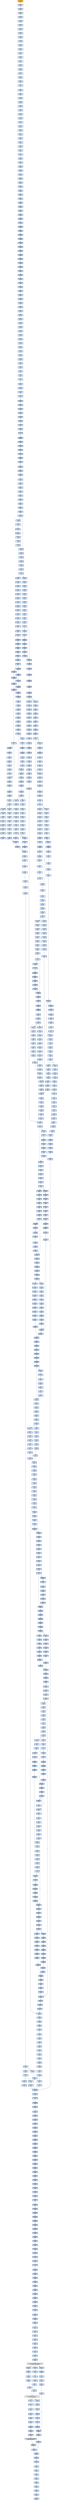 strict digraph G {
	graph [bgcolor=transparent,
		name=G
	];
	node [color=lightsteelblue,
		fillcolor=lightsteelblue,
		shape=rectangle,
		style=filled
	];
	"0x00440d9e"	[label="0x00440d9e
movl"];
	"0x00440da0"	[label="0x00440da0
movl"];
	"0x00440d9e" -> "0x00440da0"	[color="#000000"];
	"0x00440b34"	[label="0x00440b34
jle"];
	"0x00440b3b"	[label="0x00440b3b
movl"];
	"0x00440b34" -> "0x00440b3b"	[color="#000000",
		label=T];
	"0x00440b36"	[label="0x00440b36
movl"];
	"0x00440b34" -> "0x00440b36"	[color="#000000",
		label=F];
	"0x00440db0"	[label="0x00440db0
ret"];
	"0x004402cb"	[label="0x004402cb
movl"];
	"0x00440db0" -> "0x004402cb"	[color="#000000"];
	"0x00417c09"	[label="0x00417c09
jne"];
	"0x00417c0b"	[label="0x00417c0b
subl"];
	"0x00417c09" -> "0x00417c0b"	[color="#000000",
		label=F];
	"0x00440467"	[label="0x00440467
movw"];
	"0x0044046b"	[label="0x0044046b
shrl"];
	"0x00440467" -> "0x0044046b"	[color="#000000"];
	"0x00440596"	[label="0x00440596
jmp"];
	"0x00440611"	[label="0x00440611
movl"];
	"0x00440596" -> "0x00440611"	[color="#000000"];
	"0x00417cb9"	[label="0x00417cb9
orb"];
	"0x00417cbb"	[label="0x00417cbb
jne"];
	"0x00417cb9" -> "0x00417cbb"	[color="#000000"];
	"0x00440708"	[label="0x00440708
movl"];
	"0x0044070a"	[label="0x0044070a
subl"];
	"0x00440708" -> "0x0044070a"	[color="#000000"];
	"0x00440800"	[label="0x00440800
setg"];
	"0x00440803"	[label="0x00440803
leal"];
	"0x00440800" -> "0x00440803"	[color="#000000"];
	"0x0044073a"	[label="0x0044073a
shll"];
	"0x0044073d"	[label="0x0044073d
incl"];
	"0x0044073a" -> "0x0044073d"	[color="#000000"];
	"0x004405f0"	[label="0x004405f0
leal"];
	"0x004405f3"	[label="0x004405f3
movw"];
	"0x004405f0" -> "0x004405f3"	[color="#000000"];
	"0x004405bd"	[label="0x004405bd
shll"];
	"0x004405c2"	[label="0x004405c2
movzbl"];
	"0x004405bd" -> "0x004405c2"	[color="#000000"];
	"0x00440287"	[label="0x00440287
lodsb"];
	"0x00440288"	[label="0x00440288
movl"];
	"0x00440287" -> "0x00440288"	[color="#000000"];
	"0x004407f0"	[label="0x004407f0
cmpl"];
	"0x004407f5"	[label="0x004407f5
movl"];
	"0x004407f0" -> "0x004407f5"	[color="#000000"];
	"0x004404b8"	[label="0x004404b8
addl"];
	"0x004404ba"	[label="0x004404ba
imull"];
	"0x004404b8" -> "0x004404ba"	[color="#000000"];
	"0x004408e3"	[label="0x004408e3
shll"];
	"0x004408e6"	[label="0x004408e6
shll"];
	"0x004408e3" -> "0x004408e6"	[color="#000000"];
	GETMODULEHANDLEA_KERNEL32_DLL	[color=lightgrey,
		fillcolor=lightgrey,
		label="GETMODULEHANDLEA_KERNEL32_DLL
GETMODULEHANDLEA"];
	"0x00417c8a"	[label="0x00417c8a
movl"];
	GETMODULEHANDLEA_KERNEL32_DLL -> "0x00417c8a"	[color="#000000"];
	"0x00417c38"	[label="0x00417c38
orl"];
	GETMODULEHANDLEA_KERNEL32_DLL -> "0x00417c38"	[color="#000000"];
	"0x0040d7ac"	[label="0x0040d7ac
testl"];
	GETMODULEHANDLEA_KERNEL32_DLL -> "0x0040d7ac"	[color="#000000"];
	"0x0044045a"	[label="0x0044045a
movzbl"];
	"0x0044045d"	[label="0x0044045d
shll"];
	"0x0044045a" -> "0x0044045d"	[color="#000000"];
	"0x00440afc"	[label="0x00440afc
leal"];
	"0x00440aff"	[label="0x00440aff
movl"];
	"0x00440afc" -> "0x00440aff"	[color="#000000"];
	"0x00440ace"	[label="0x00440ace
cmpl"];
	"0x00440ad0"	[label="0x00440ad0
jae"];
	"0x00440ace" -> "0x00440ad0"	[color="#000000"];
	"0x0044088f"	[label="0x0044088f
jae"];
	"0x00440891"	[label="0x00440891
movl"];
	"0x0044088f" -> "0x00440891"	[color="#000000",
		label=F];
	"0x004408b4"	[label="0x004408b4
movl"];
	"0x0044088f" -> "0x004408b4"	[color="#000000",
		label=T];
	"0x0044028f"	[label="0x0044028f
shll"];
	"0x00440292"	[label="0x00440292
movb"];
	"0x0044028f" -> "0x00440292"	[color="#000000"];
	"0x00440c6a"	[label="0x00440c6a
movl"];
	"0x00440c72"	[label="0x00440c72
movl"];
	"0x00440c6a" -> "0x00440c72"	[color="#000000"];
	"0x004409cd"	[label="0x004409cd
movl"];
	"0x004409d1"	[label="0x004409d1
leal"];
	"0x004409cd" -> "0x004409d1"	[color="#000000"];
	"0x0044049f"	[label="0x0044049f
movl"];
	"0x004404a3"	[label="0x004404a3
andl"];
	"0x0044049f" -> "0x004404a3"	[color="#000000"];
	"0x0044027a"	[label="0x0044027a
pushl"];
	"0x0044027b"	[label="0x0044027b
decl"];
	"0x0044027a" -> "0x0044027b"	[color="#000000"];
	"0x004403e2"	[label="0x004403e2
xorl"];
	"0x004403e4"	[label="0x004403e4
movl"];
	"0x004403e2" -> "0x004403e4"	[color="#000000"];
	"0x004409a2"	[label="0x004409a2
movzwl"];
	"0x004409a5"	[label="0x004409a5
imull"];
	"0x004409a2" -> "0x004409a5"	[color="#000000"];
	"0x00440c25"	[label="0x00440c25
je"];
	"0x00440c2b"	[label="0x00440c2b
shll"];
	"0x00440c25" -> "0x00440c2b"	[color="#000000",
		label=F];
	"0x00440cb3"	[label="0x00440cb3
imull"];
	"0x00440cb6"	[label="0x00440cb6
cmpl"];
	"0x00440cb3" -> "0x00440cb6"	[color="#000000"];
	"0x0040d7b0"	[label="0x0040d7b0
pushl"];
	"0x0040d7b5"	[label="0x0040d7b5
pushl"];
	"0x0040d7b0" -> "0x0040d7b5"	[color="#000000"];
	"0x004402b1"	[label="0x004402b1
movl"];
	"0x004402b3"	[label="0x004402b3
pushl"];
	"0x004402b1" -> "0x004402b3"	[color="#000000"];
	"0x00440550"	[label="0x00440550
subl"];
	"0x00440552"	[label="0x00440552
movl"];
	"0x00440550" -> "0x00440552"	[color="#000000"];
	"0x004405d3"	[label="0x004405d3
shrl"];
	"0x004405d6"	[label="0x004405d6
movzwl"];
	"0x004405d3" -> "0x004405d6"	[color="#000000"];
	"0x00417c15"	[label="0x00417c15
movl"];
	"0x00417c18"	[label="0x00417c18
addl"];
	"0x00417c15" -> "0x00417c18"	[color="#000000"];
	"0x00440cf8"	[label="0x00440cf8
shll"];
	"0x00440cfc"	[label="0x00440cfc
decl"];
	"0x00440cf8" -> "0x00440cfc"	[color="#000000"];
	"0x00440919"	[label="0x00440919
movw"];
	"0x00440920"	[label="0x00440920
movl"];
	"0x00440919" -> "0x00440920"	[color="#000000"];
	"0x00440c33"	[label="0x00440c33
shll"];
	"0x00440c36"	[label="0x00440c36
incl"];
	"0x00440c33" -> "0x00440c36"	[color="#000000"];
	"0x0044048b"	[label="0x0044048b
sarl"];
	"0x0044048e"	[label="0x0044048e
movl"];
	"0x0044048b" -> "0x0044048e"	[color="#000000"];
	"0x00440b5d"	[label="0x00440b5d
movl"];
	"0x00440b61"	[label="0x00440b61
addl"];
	"0x00440b5d" -> "0x00440b61"	[color="#000000"];
	"0x00440371"	[label="0x00440371
movl"];
	"0x00440378"	[label="0x00440378
movzbl"];
	"0x00440371" -> "0x00440378"	[color="#000000"];
	"0x00440bc3"	[label="0x00440bc3
movw"];
	"0x00440bc6"	[label="0x00440bc6
movl"];
	"0x00440bc3" -> "0x00440bc6"	[color="#000000"];
	"0x00440d61"	[label="0x00440d61
cmpl"];
	"0x00440d65"	[label="0x00440d65
jb"];
	"0x00440d61" -> "0x00440d65"	[color="#000000"];
	"0x004408ba"	[label="0x004408ba
movl"];
	"0x004408bc"	[label="0x004408bc
shrw"];
	"0x004408ba" -> "0x004408bc"	[color="#000000"];
	"0x00440c09"	[label="0x00440c09
addl"];
	"0x00440c0e"	[label="0x00440c0e
movl"];
	"0x00440c09" -> "0x00440c0e"	[color="#000000"];
	"0x004405eb"	[label="0x004405eb
movl"];
	"0x004405ed"	[label="0x004405ed
sarl"];
	"0x004405eb" -> "0x004405ed"	[color="#000000"];
	"0x00417c79"	[label="0x00417c79
popl"];
	"0x00417c7a"	[label="0x00417c7a
movl"];
	"0x00417c79" -> "0x00417c7a"	[color="#000000"];
	"0x00417ce4"	[label="0x00417ce4
jmp"];
	GETPROCADDRESS_KERNEL32_DLL	[color=lightgrey,
		fillcolor=lightgrey,
		label="GETPROCADDRESS_KERNEL32_DLL
GETPROCADDRESS"];
	"0x00417ce4" -> GETPROCADDRESS_KERNEL32_DLL	[color="#000000"];
	"0x004407a9"	[label="0x004407a9
shll"];
	"0x004407ac"	[label="0x004407ac
shll"];
	"0x004407a9" -> "0x004407ac"	[color="#000000"];
	"0x00440997"	[label="0x00440997
incl"];
	"0x00440998"	[label="0x00440998
orl"];
	"0x00440997" -> "0x00440998"	[color="#000000"];
	"0x00417cd4"	[label="0x00417cd4
popa"];
	"0x00417cd5"	[label="0x00417cd5
jmp"];
	"0x00417cd4" -> "0x00417cd5"	[color="#000000"];
	"0x00440b32"	[label="0x00440b32
movl"];
	"0x00440b32" -> "0x00440b34"	[color="#000000"];
	"0x00440557"	[label="0x00440557
cmpl"];
	"0x0044055c"	[label="0x0044055c
leal"];
	"0x00440557" -> "0x0044055c"	[color="#000000"];
	"0x00440696"	[label="0x00440696
shll"];
	"0x00440699"	[label="0x00440699
incl"];
	"0x00440696" -> "0x00440699"	[color="#000000"];
	"0x00440cad"	[label="0x00440cad
shrl"];
	"0x00440cb0"	[label="0x00440cb0
movzwl"];
	"0x00440cad" -> "0x00440cb0"	[color="#000000"];
	"0x004403ec"	[label="0x004403ec
movl"];
	"0x004403e4" -> "0x004403ec"	[color="#000000"];
	"0x00417cbf"	[label="0x00417cbf
call"];
	"0x00417cc4"	[label="0x00417cc4
popl"];
	"0x00417cbf" -> "0x00417cc4"	[color="#000000"];
	"0x00440547"	[label="0x00440547
movl"];
	"0x0044054b"	[label="0x0044054b
movl"];
	"0x00440547" -> "0x0044054b"	[color="#000000"];
	"0x0044081e"	[label="0x0044081e
incl"];
	"0x0044081f"	[label="0x0044081f
movl"];
	"0x0044081e" -> "0x0044081f"	[color="#000000"];
	"0x004409c7"	[label="0x004409c7
leal"];
	"0x004409ca"	[label="0x004409ca
movw"];
	"0x004409c7" -> "0x004409ca"	[color="#000000"];
	"0x00440b42"	[label="0x00440b42
movl"];
	"0x00440b4a"	[label="0x00440b4a
leal"];
	"0x00440b42" -> "0x00440b4a"	[color="#000000"];
	"0x004402b4"	[label="0x004402b4
movw"];
	"0x004402b3" -> "0x004402b4"	[color="#000000"];
	"0x004405c9"	[label="0x004405c9
orl"];
	"0x004405cb"	[label="0x004405cb
movl"];
	"0x004405c9" -> "0x004405cb"	[color="#000000"];
	"0x00440c49"	[label="0x00440c49
orl"];
	"0x00440c4c"	[label="0x00440c4c
decl"];
	"0x00440c49" -> "0x00440c4c"	[color="#000000"];
	"0x00417c94"	[label="0x00417c94
jne"];
	"0x00417c96"	[label="0x00417c96
lodsb"];
	"0x00417c94" -> "0x00417c96"	[color="#000000",
		label=F];
	"0x004404e9"	[label="0x004404e9
movl"];
	"0x004404ed"	[label="0x004404ed
shll"];
	"0x004404e9" -> "0x004404ed"	[color="#000000"];
	"0x004409d9"	[label="0x004409d9
jmp"];
	"0x00440a4d"	[label="0x00440a4d
movl"];
	"0x004409d9" -> "0x00440a4d"	[color="#000000"];
	"0x00440256"	[color=lightgrey,
		fillcolor=orange,
		label="0x00440256
pusha"];
	"0x00440257"	[label="0x00440257
call"];
	"0x00440256" -> "0x00440257"	[color="#000000"];
	"0x00440579"	[label="0x00440579
subw"];
	"0x0044057c"	[label="0x0044057c
cmpl"];
	"0x00440579" -> "0x0044057c"	[color="#000000"];
	"0x0044084d"	[label="0x0044084d
subw"];
	"0x00440850"	[label="0x00440850
subl"];
	"0x0044084d" -> "0x00440850"	[color="#000000"];
	"0x00417bef"	[label="0x00417bef
call"];
	"0x00417bf4"	[label="0x00417bf4
popl"];
	"0x00417bef" -> "0x00417bf4"	[color="#000000"];
	"0x00440bec"	[label="0x00440bec
orl"];
	"0x00440bef"	[label="0x00440bef
cmpl"];
	"0x00440bec" -> "0x00440bef"	[color="#000000"];
	"0x00440db1"	[label="0x00440db1
jmp"];
	"0x00417bb2"	[label="0x00417bb2
movl"];
	"0x00440db1" -> "0x00417bb2"	[color="#000000"];
	"0x00440318"	[label="0x00440318
stosl"];
	"0x00440319"	[label="0x00440319
call"];
	"0x00440318" -> "0x00440319"	[color="#000000"];
	"0x0044044b"	[label="0x0044044b
cmpl"];
	"0x0044044f"	[label="0x0044044f
je"];
	"0x0044044b" -> "0x0044044f"	[color="#000000"];
	"0x00440a55"	[label="0x00440a55
jmp"];
	"0x00440a86"	[label="0x00440a86
movl"];
	"0x00440a55" -> "0x00440a86"	[color="#000000"];
	"0x004406ac"	[label="0x004406ac
movzwl"];
	"0x004406af"	[label="0x004406af
imull"];
	"0x004406ac" -> "0x004406af"	[color="#000000"];
	"0x00440a78"	[label="0x00440a78
movw"];
	"0x00440a7c"	[label="0x00440a7c
addl"];
	"0x00440a78" -> "0x00440a7c"	[color="#000000"];
	"0x00440686"	[label="0x00440686
cmpl"];
	"0x0044068a"	[label="0x0044068a
je"];
	"0x00440686" -> "0x0044068a"	[color="#000000"];
	"0x00440af0"	[label="0x00440af0
movl"];
	"0x00440af2"	[label="0x00440af2
shrw"];
	"0x00440af0" -> "0x00440af2"	[color="#000000"];
	"0x004406bd"	[label="0x004406bd
subl"];
	"0x004406bf"	[label="0x004406bf
movl"];
	"0x004406bd" -> "0x004406bf"	[color="#000000"];
	"0x0044063e"	[label="0x0044063e
cmpl"];
	"0x00440643"	[label="0x00440643
jg"];
	"0x0044063e" -> "0x00440643"	[color="#000000"];
	"0x00417c8c"	[label="0x00417c8c
lodsb"];
	"0x00417c8a" -> "0x00417c8c"	[color="#000000"];
	"0x00440a6d"	[label="0x00440a6d
subw"];
	"0x00440a70"	[label="0x00440a70
movl"];
	"0x00440a6d" -> "0x00440a70"	[color="#000000"];
	"0x004409e8"	[label="0x004409e8
cmpl"];
	"0x004409ee"	[label="0x004409ee
movw"];
	"0x004409e8" -> "0x004409ee"	[color="#000000"];
	"0x004403c1"	[label="0x004403c1
leal"];
	"0x004403c7"	[label="0x004403c7
cmpl"];
	"0x004403c1" -> "0x004403c7"	[color="#000000"];
	"0x0044083c"	[label="0x0044083c
jmp"];
	"0x00440960"	[label="0x00440960
xorl"];
	"0x0044083c" -> "0x00440960"	[color="#000000"];
	"0x00440ad6"	[label="0x00440ad6
movl"];
	"0x00440adb"	[label="0x00440adb
subl"];
	"0x00440ad6" -> "0x00440adb"	[color="#000000"];
	"0x004408b6"	[label="0x004408b6
subl"];
	"0x004408b8"	[label="0x004408b8
subl"];
	"0x004408b6" -> "0x004408b8"	[color="#000000"];
	"0x004407b2"	[label="0x004407b2
movw"];
	"0x004407b9"	[label="0x004407b9
movl"];
	"0x004407b2" -> "0x004407b9"	[color="#000000"];
	"0x00440777"	[label="0x00440777
movl"];
	"0x0044077b"	[label="0x0044077b
movw"];
	"0x00440777" -> "0x0044077b"	[color="#000000"];
	"0x00417c7c"	[label="0x00417c7c
lodsl"];
	"0x00417c7a" -> "0x00417c7c"	[color="#000000"];
	"0x00440622"	[label="0x00440622
movb"];
	"0x00440625"	[label="0x00440625
incl"];
	"0x00440622" -> "0x00440625"	[color="#000000"];
	"0x0044029a"	[label="0x0044029a
movl"];
	"0x0044029f"	[label="0x0044029f
shll"];
	"0x0044029a" -> "0x0044029f"	[color="#000000"];
	"0x004409ac"	[label="0x004409ac
movl"];
	"0x004409b0"	[label="0x004409b0
movl"];
	"0x004409ac" -> "0x004409b0"	[color="#000000"];
	"0x00440566"	[label="0x00440566
je"];
	"0x0044058a"	[label="0x0044058a
cmpl"];
	"0x00440566" -> "0x0044058a"	[color="#000000",
		label=T];
	"0x00440568"	[label="0x00440568
jmp"];
	"0x00440566" -> "0x00440568"	[color="#000000",
		label=F];
	"0x00440645"	[label="0x00440645
subl"];
	"0x0044064a"	[label="0x0044064a
jmp"];
	"0x00440645" -> "0x0044064a"	[color="#000000"];
	"0x004409aa"	[label="0x004409aa
jae"];
	"0x004409aa" -> "0x004409ac"	[color="#000000",
		label=F];
	"0x004409db"	[label="0x004409db
subl"];
	"0x004409aa" -> "0x004409db"	[color="#000000",
		label=T];
	"0x004406ec"	[label="0x004406ec
xorl"];
	"0x004406ee"	[label="0x004406ee
cmpl"];
	"0x004406ec" -> "0x004406ee"	[color="#000000"];
	"0x00440cf4"	[label="0x00440cf4
movl"];
	"0x00440cf4" -> "0x00440cf8"	[color="#000000"];
	"0x004404a7"	[label="0x004404a7
movl"];
	"0x004404a3" -> "0x004404a7"	[color="#000000"];
	"0x00440ae0"	[label="0x00440ae0
leal"];
	"0x00440ae3"	[label="0x00440ae3
movl"];
	"0x00440ae0" -> "0x00440ae3"	[color="#000000"];
	"0x00417cb3"	[label="0x00417cb3
xorb"];
	"0x00417cb5"	[label="0x00417cb5
movb"];
	"0x00417cb3" -> "0x00417cb5"	[color="#000000"];
	"0x004407de"	[label="0x004407de
leal"];
	"0x004407e1"	[label="0x004407e1
movw"];
	"0x004407de" -> "0x004407e1"	[color="#000000"];
	"0x00440bb7"	[label="0x00440bb7
movl"];
	"0x00440bb9"	[label="0x00440bb9
shrw"];
	"0x00440bb7" -> "0x00440bb9"	[color="#000000"];
	"0x00440816"	[label="0x00440816
movb"];
	"0x0044081a"	[label="0x0044081a
movb"];
	"0x00440816" -> "0x0044081a"	[color="#000000"];
	"0x00440264"	[label="0x00440264
addl"];
	"0x00440266"	[label="0x00440266
subl"];
	"0x00440264" -> "0x00440266"	[color="#000000"];
	"0x00440ca3"	[label="0x00440ca3
orl"];
	"0x00440ca5"	[label="0x00440ca5
movl"];
	"0x00440ca3" -> "0x00440ca5"	[color="#000000"];
	"0x004406fc"	[label="0x004406fc
leal"];
	"0x004406ff"	[label="0x004406ff
movl"];
	"0x004406fc" -> "0x004406ff"	[color="#000000"];
	"0x004409d5"	[label="0x004409d5
movl"];
	"0x004409d5" -> "0x004409d9"	[color="#000000"];
	"0x00440d3d"	[label="0x00440d3d
movb"];
	"0x00440d41"	[label="0x00440d41
movb"];
	"0x00440d3d" -> "0x00440d41"	[color="#000000"];
	"0x00440526"	[label="0x00440526
movzbl"];
	"0x00440529"	[label="0x00440529
shll"];
	"0x00440526" -> "0x00440529"	[color="#000000"];
	"0x00440d29"	[label="0x00440d29
movl"];
	"0x00440d2b"	[label="0x00440d2b
subl"];
	"0x00440d29" -> "0x00440d2b"	[color="#000000"];
	"0x0044099a"	[label="0x0044099a
movw"];
	"0x0044099d"	[label="0x0044099d
movl"];
	"0x0044099a" -> "0x0044099d"	[color="#000000"];
	"0x00440a93"	[label="0x00440a93
leal"];
	"0x00440a96"	[label="0x00440a96
movl"];
	"0x00440a93" -> "0x00440a96"	[color="#000000"];
	"0x00440273"	[label="0x00440273
subl"];
	"0x00440275"	[label="0x00440275
addl"];
	"0x00440273" -> "0x00440275"	[color="#000000"];
	"0x00440974"	[label="0x00440974
leal"];
	"0x00440978"	[label="0x00440978
movl"];
	"0x00440974" -> "0x00440978"	[color="#000000"];
	"0x00440c8b"	[label="0x00440c8b
ja"];
	"0x00440c8b" -> "0x00440ca5"	[color="#000000",
		label=T];
	"0x00440c8d"	[label="0x00440c8d
cmpl"];
	"0x00440c8b" -> "0x00440c8d"	[color="#000000",
		label=F];
	"0x0044032a"	[label="0x0044032a
pushl"];
	"0x0044032b"	[label="0x0044032b
pushl"];
	"0x0044032a" -> "0x0044032b"	[color="#000000"];
	"0x0044050e"	[label="0x0044050e
movl"];
	"0x00440512"	[label="0x00440512
leal"];
	"0x0044050e" -> "0x00440512"	[color="#000000"];
	"0x00440967"	[label="0x00440967
movl"];
	"0x0044096b"	[label="0x0044096b
setg"];
	"0x00440967" -> "0x0044096b"	[color="#000000"];
	"0x00440a3a"	[label="0x00440a3a
movl"];
	"0x00440a3e"	[label="0x00440a3e
movw"];
	"0x00440a3a" -> "0x00440a3e"	[color="#000000"];
	"0x00440608"	[label="0x00440608
subw"];
	"0x0044060b"	[label="0x0044060b
movw"];
	"0x00440608" -> "0x0044060b"	[color="#000000"];
	"0x0044040f"	[label="0x0044040f
cmpl"];
	"0x00440412"	[label="0x00440412
jle"];
	"0x0044040f" -> "0x00440412"	[color="#000000"];
	"0x00440d15"	[label="0x00440d15
movl"];
	"0x00440d19"	[label="0x00440d19
addl"];
	"0x00440d15" -> "0x00440d19"	[color="#000000"];
	"0x00440654"	[label="0x00440654
jmp"];
	"0x00440d5a"	[label="0x00440d5a
movl"];
	"0x00440654" -> "0x00440d5a"	[color="#000000"];
	"0x00440abc"	[label="0x00440abc
orl"];
	"0x00440abe"	[label="0x00440abe
movl"];
	"0x00440abc" -> "0x00440abe"	[color="#000000"];
	"0x00440414"	[label="0x00440414
movl"];
	"0x00440412" -> "0x00440414"	[color="#000000",
		label=F];
	"0x00440cc8"	[label="0x00440cc8
leal"];
	"0x00440ccb"	[label="0x00440ccb
movw"];
	"0x00440cc8" -> "0x00440ccb"	[color="#000000"];
	"0x00440312"	[label="0x00440312
stosb"];
	"0x00440313"	[label="0x00440313
movl"];
	"0x00440312" -> "0x00440313"	[color="#000000"];
	"0x00440871"	[label="0x00440871
shll"];
	"0x00440874"	[label="0x00440874
incl"];
	"0x00440871" -> "0x00440874"	[color="#000000"];
	"0x00417cb2"	[label="0x00417cb2
stosl"];
	"0x00417cb2" -> "0x00417cb3"	[color="#000000"];
	"0x00440344"	[label="0x00440344
movl"];
	"0x0044034b"	[label="0x0044034b
leal"];
	"0x00440344" -> "0x0044034b"	[color="#000000"];
	"0x0044092e"	[label="0x0044092e
shrw"];
	"0x00440932"	[label="0x00440932
subw"];
	"0x0044092e" -> "0x00440932"	[color="#000000"];
	"0x0044036a"	[label="0x0044036a
shll"];
	"0x0044036c"	[label="0x0044036c
decl"];
	"0x0044036a" -> "0x0044036c"	[color="#000000"];
	"0x004407a0"	[label="0x004407a0
je"];
	"0x004407a6"	[label="0x004407a6
movzbl"];
	"0x004407a0" -> "0x004407a6"	[color="#000000",
		label=F];
	"0x00440d0b"	[label="0x00440d0b
movl"];
	"0x00440d0f"	[label="0x00440d0f
je"];
	"0x00440d0b" -> "0x00440d0f"	[color="#000000"];
	"0x00417c07"	[label="0x00417c07
orb"];
	"0x00417c07" -> "0x00417c09"	[color="#000000"];
	"0x00440cd3"	[label="0x00440cd3
jmp"];
	"0x00440cd3" -> "0x00440cf4"	[color="#000000"];
	"0x00440279"	[label="0x00440279
pushl"];
	"0x00440279" -> "0x0044027a"	[color="#000000"];
	"0x004402ad"	[label="0x004402ad
subl"];
	"0x004402af"	[label="0x004402af
pushl"];
	"0x004402ad" -> "0x004402af"	[color="#000000"];
	"0x0044097c"	[label="0x0044097c
cmpl"];
	"0x00440982"	[label="0x00440982
ja"];
	"0x0044097c" -> "0x00440982"	[color="#000000"];
	"0x00440b13"	[label="0x00440b13
shll"];
	"0x00440b15"	[label="0x00440b15
subl"];
	"0x00440b13" -> "0x00440b15"	[color="#000000"];
	"0x0044052f"	[label="0x0044052f
movl"];
	"0x00440533"	[label="0x00440533
movw"];
	"0x0044052f" -> "0x00440533"	[color="#000000"];
	"0x00440690"	[label="0x00440690
movzbl"];
	"0x0044068a" -> "0x00440690"	[color="#000000",
		label=F];
	"0x00440b17"	[label="0x00440b17
addl"];
	"0x00440b1b"	[label="0x00440b1b
cmpl"];
	"0x00440b17" -> "0x00440b1b"	[color="#000000"];
	"0x0044099f"	[label="0x0044099f
shrl"];
	"0x0044099d" -> "0x0044099f"	[color="#000000"];
	"0x00440a12"	[label="0x00440a12
movzwl"];
	"0x00440a15"	[label="0x00440a15
imull"];
	"0x00440a12" -> "0x00440a15"	[color="#000000"];
	"0x004409dd"	[label="0x004409dd
subl"];
	"0x004409db" -> "0x004409dd"	[color="#000000"];
	"0x004407ee"	[label="0x004407ee
xorl"];
	"0x004407ee" -> "0x004407f0"	[color="#000000"];
	"0x00440da9"	[label="0x00440da9
addl"];
	"0x00440dac"	[label="0x00440dac
popl"];
	"0x00440da9" -> "0x00440dac"	[color="#000000"];
	"0x0044094c"	[label="0x0044094c
movl"];
	"0x00440950"	[label="0x00440950
movl"];
	"0x0044094c" -> "0x00440950"	[color="#000000"];
	"0x004407bb"	[label="0x004407bb
shrl"];
	"0x004407be"	[label="0x004407be
movzwl"];
	"0x004407bb" -> "0x004407be"	[color="#000000"];
	"0x004409b5"	[label="0x004409b5
subl"];
	"0x004409b0" -> "0x004409b5"	[color="#000000"];
	"0x00440455"	[label="0x00440455
shll"];
	"0x0044044f" -> "0x00440455"	[color="#000000",
		label=F];
	"0x004405cf"	[label="0x004405cf
movw"];
	"0x004405cb" -> "0x004405cf"	[color="#000000"];
	"0x00440ba7"	[label="0x00440ba7
leal"];
	"0x00440baa"	[label="0x00440baa
movw"];
	"0x00440ba7" -> "0x00440baa"	[color="#000000"];
	"0x004408f0"	[label="0x004408f0
movl"];
	"0x004408f2"	[label="0x004408f2
shrl"];
	"0x004408f0" -> "0x004408f2"	[color="#000000"];
	"0x00440928"	[label="0x00440928
subl"];
	"0x0044092a"	[label="0x0044092a
subl"];
	"0x00440928" -> "0x0044092a"	[color="#000000"];
	"0x004404f5"	[label="0x004404f5
leal"];
	"0x004404f8"	[label="0x004404f8
movl"];
	"0x004404f5" -> "0x004404f8"	[color="#000000"];
	"0x0044081a" -> "0x0044081e"	[color="#000000"];
	"0x00440a07"	[label="0x00440a07
orl"];
	"0x00440a09"	[label="0x00440a09
movw"];
	"0x00440a07" -> "0x00440a09"	[color="#000000"];
	"0x0044090d"	[label="0x0044090d
subl"];
	"0x0044090f"	[label="0x0044090f
movl"];
	"0x0044090d" -> "0x0044090f"	[color="#000000"];
	"0x0044080b"	[label="0x0044080b
movl"];
	"0x0044080f"	[label="0x0044080f
subl"];
	"0x0044080b" -> "0x0044080f"	[color="#000000"];
	"0x004407cc"	[label="0x004407cc
sarl"];
	"0x004407d1"	[label="0x004407d1
movl"];
	"0x004407cc" -> "0x004407d1"	[color="#000000"];
	"0x00440b2a"	[label="0x00440b2a
addl"];
	"0x00440b2f"	[label="0x00440b2f
cmpl"];
	"0x00440b2a" -> "0x00440b2f"	[color="#000000"];
	"0x0044031e"	[label="0x0044031e
popl"];
	"0x0044031f"	[label="0x0044031f
addl"];
	"0x0044031e" -> "0x0044031f"	[color="#000000"];
	"0x00440a8a"	[label="0x00440a8a
movl"];
	"0x00440a86" -> "0x00440a8a"	[color="#000000"];
	"0x004409a8"	[label="0x004409a8
cmpl"];
	"0x004409a5" -> "0x004409a8"	[color="#000000"];
	"0x00440c4f"	[label="0x00440c4f
movl"];
	"0x00440c53"	[label="0x00440c53
shll"];
	"0x00440c4f" -> "0x00440c53"	[color="#000000"];
	"0x00417bf5"	[label="0x00417bf5
addl"];
	"0x00417bfa"	[label="0x00417bfa
movl"];
	"0x00417bf5" -> "0x00417bfa"	[color="#000000"];
	"0x004403ee"	[label="0x004403ee
addl"];
	"0x004403f5"	[label="0x004403f5
movl"];
	"0x004403ee" -> "0x004403f5"	[color="#000000"];
	"0x00440277"	[label="0x00440277
movl"];
	"0x00440275" -> "0x00440277"	[color="#000000"];
	"0x00440461"	[label="0x00440461
orl"];
	"0x00440463"	[label="0x00440463
movl"];
	"0x00440461" -> "0x00440463"	[color="#000000"];
	"0x00440758"	[label="0x00440758
jae"];
	"0x0044075e"	[label="0x0044075e
movl"];
	"0x00440758" -> "0x0044075e"	[color="#000000",
		label=F];
	"0x00440841"	[label="0x00440841
movl"];
	"0x00440758" -> "0x00440841"	[color="#000000",
		label=T];
	"0x004406d1"	[label="0x004406d1
movl"];
	"0x004406d5"	[label="0x004406d5
movl"];
	"0x004406d1" -> "0x004406d5"	[color="#000000"];
	"0x00417c51"	[label="0x00417c51
call"];
	"0x00417c51" -> "0x00417ce4"	[color="#000000"];
	"0x004409f7"	[label="0x004409f7
je"];
	"0x004409fd"	[label="0x004409fd
movzbl"];
	"0x004409f7" -> "0x004409fd"	[color="#000000",
		label=F];
	"0x00440c4d"	[label="0x00440c4d
jne"];
	"0x00440c4c" -> "0x00440c4d"	[color="#000000"];
	"0x00440714"	[label="0x00440714
movl"];
	"0x00440718"	[label="0x00440718
subw"];
	"0x00440714" -> "0x00440718"	[color="#000000"];
	"0x00440626"	[label="0x00440626
cmpl"];
	"0x00440625" -> "0x00440626"	[color="#000000"];
	"0x0044053a"	[label="0x0044053a
shrl"];
	"0x0044053d"	[label="0x0044053d
movzwl"];
	"0x0044053a" -> "0x0044053d"	[color="#000000"];
	"0x00440bf6"	[label="0x00440bf6
jg"];
	"0x00440c14"	[label="0x00440c14
leal"];
	"0x00440bf6" -> "0x00440c14"	[color="#000000",
		label=T];
	"0x00440bf8"	[label="0x00440bf8
movl"];
	"0x00440bf6" -> "0x00440bf8"	[color="#000000",
		label=F];
	"0x00440835"	[label="0x00440835
movw"];
	"0x00440835" -> "0x0044083c"	[color="#000000"];
	"0x00440a2c"	[label="0x00440a2c
sarl"];
	"0x00440a2f"	[label="0x00440a2f
movl"];
	"0x00440a2c" -> "0x00440a2f"	[color="#000000"];
	"0x00417c99"	[label="0x00417c99
je"];
	"0x00417c99" -> "0x00417c7c"	[color="#000000",
		label=T];
	"0x00440ca9"	[label="0x00440ca9
movw"];
	"0x00440ca5" -> "0x00440ca9"	[color="#000000"];
	"0x00440b04"	[label="0x00440b04
movl"];
	"0x00440b08"	[label="0x00440b08
jne"];
	"0x00440b04" -> "0x00440b08"	[color="#000000"];
	"0x00440940"	[label="0x00440940
movl"];
	"0x00440944"	[label="0x00440944
movl"];
	"0x00440940" -> "0x00440944"	[color="#000000"];
	"0x00440786"	[label="0x00440786
movl"];
	"0x0044078a"	[label="0x0044078a
shll"];
	"0x00440786" -> "0x0044078a"	[color="#000000"];
	"0x00440728"	[label="0x00440728
ja"];
	"0x0044072a"	[label="0x0044072a
cmpl"];
	"0x00440728" -> "0x0044072a"	[color="#000000",
		label=F];
	"0x00440740"	[label="0x00440740
movl"];
	"0x00440728" -> "0x00440740"	[color="#000000",
		label=T];
	"0x00417cb8"	[label="0x00417cb8
lodsb"];
	"0x00417cb8" -> "0x00417cb9"	[color="#000000"];
	"0x00440d2f"	[label="0x00440d2f
addl"];
	"0x00440d36"	[label="0x00440d36
leal"];
	"0x00440d2f" -> "0x00440d36"	[color="#000000"];
	"0x00440dad"	[label="0x00440dad
popl"];
	"0x00440dae"	[label="0x00440dae
popl"];
	"0x00440dad" -> "0x00440dae"	[color="#000000"];
	"0x00440d43"	[label="0x00440d43
incl"];
	"0x00440d44"	[label="0x00440d44
incl"];
	"0x00440d43" -> "0x00440d44"	[color="#000000"];
	"0x004404fc"	[label="0x004404fc
andl"];
	"0x004404f8" -> "0x004404fc"	[color="#000000"];
	"0x00440898"	[label="0x00440898
subl"];
	"0x0044089a"	[label="0x0044089a
movl"];
	"0x00440898" -> "0x0044089a"	[color="#000000"];
	"0x00440a20"	[label="0x00440a20
movl"];
	"0x00440a25"	[label="0x00440a25
subl"];
	"0x00440a20" -> "0x00440a25"	[color="#000000"];
	"0x00440590"	[label="0x00440590
jle"];
	"0x0044058a" -> "0x00440590"	[color="#000000"];
	"0x00417bb7"	[label="0x00417bb7
pushl"];
	"0x00417bb8"	[label="0x00417bb8
je"];
	"0x00417bb7" -> "0x00417bb8"	[color="#000000"];
	"0x004403ff"	[label="0x004403ff
je"];
	"0x00440405"	[label="0x00440405
movzbl"];
	"0x004403ff" -> "0x00440405"	[color="#000000",
		label=F];
	"0x00440a0f"	[label="0x00440a0f
shrl"];
	"0x00440a0f" -> "0x00440a12"	[color="#000000"];
	"0x00440298"	[label="0x00440298
addb"];
	"0x00440298" -> "0x0044029a"	[color="#000000"];
	"0x00440ca9" -> "0x00440cad"	[color="#000000"];
	"0x0044033f"	[label="0x0044033f
movb"];
	"0x0044033f" -> "0x00440344"	[color="#000000"];
	"0x00440545"	[label="0x00440545
jae"];
	"0x00440545" -> "0x00440547"	[color="#000000",
		label=F];
	"0x0044056a"	[label="0x0044056a
subl"];
	"0x00440545" -> "0x0044056a"	[color="#000000",
		label=T];
	"0x004404ad"	[label="0x004404ad
movl"];
	"0x004404b2"	[label="0x004404b2
subl"];
	"0x004404ad" -> "0x004404b2"	[color="#000000"];
	"0x0044032c"	[label="0x0044032c
pushl"];
	"0x0044032b" -> "0x0044032c"	[color="#000000"];
	"0x00440604"	[label="0x00440604
shrw"];
	"0x00440604" -> "0x00440608"	[color="#000000"];
	"0x00417c5e"	[label="0x00417c5e
pushl"];
	"0x00417c60"	[label="0x00417c60
pushl"];
	"0x00417c5e" -> "0x00417c60"	[color="#000000"];
	"0x00417bfc"	[label="0x00417bfc
addl"];
	"0x00417bfe"	[label="0x00417bfe
addl"];
	"0x00417bfc" -> "0x00417bfe"	[color="#000000"];
	"0x0044096e"	[label="0x0044096e
addl"];
	"0x0044096b" -> "0x0044096e"	[color="#000000"];
	"0x0044079c"	[label="0x0044079c
cmpl"];
	"0x0044079c" -> "0x004407a0"	[color="#000000"];
	"0x00440954"	[label="0x00440954
movl"];
	"0x00440958"	[label="0x00440958
movl"];
	"0x00440954" -> "0x00440958"	[color="#000000"];
	"0x00440bad"	[label="0x00440bad
movl"];
	"0x00440baa" -> "0x00440bad"	[color="#000000"];
	"0x00440b0e"	[label="0x00440b0e
movl"];
	"0x00440b0e" -> "0x00440b13"	[color="#000000"];
	"0x00440a49"	[label="0x00440a49
movl"];
	"0x00440a49" -> "0x00440a4d"	[color="#000000"];
	"0x00440b51"	[label="0x00440b51
movl"];
	"0x00440b4a" -> "0x00440b51"	[color="#000000"];
	"0x00440bda"	[label="0x00440bda
jle"];
	"0x00440be0"	[label="0x00440be0
movl"];
	"0x00440bda" -> "0x00440be0"	[color="#000000",
		label=F];
	"0x00440d07"	[label="0x00440d07
movl"];
	"0x00440bda" -> "0x00440d07"	[color="#000000",
		label=T];
	"0x004403ec" -> "0x004403ee"	[color="#000000"];
	"0x004404f1"	[label="0x004404f1
movl"];
	"0x004404ed" -> "0x004404f1"	[color="#000000"];
	"0x0044076f"	[label="0x0044076f
movl"];
	"0x00440771"	[label="0x00440771
sarl"];
	"0x0044076f" -> "0x00440771"	[color="#000000"];
	"0x00440be2"	[label="0x00440be2
movl"];
	"0x00440be0" -> "0x00440be2"	[color="#000000"];
	"0x004402d8"	[label="0x004402d8
subl"];
	"0x004402da"	[label="0x004402da
cmpl"];
	"0x004402d8" -> "0x004402da"	[color="#000000"];
	"0x00440a8f"	[label="0x00440a8f
movl"];
	"0x00440a8a" -> "0x00440a8f"	[color="#000000"];
	"0x0044032d"	[label="0x0044032d
subl"];
	"0x00440330"	[label="0x00440330
movl"];
	"0x0044032d" -> "0x00440330"	[color="#000000"];
	"0x004408c0"	[label="0x004408c0
subw"];
	"0x004408bc" -> "0x004408c0"	[color="#000000"];
	"0x00440c45"	[label="0x00440c45
subl"];
	"0x00440c45" -> "0x00440c49"	[color="#000000"];
	"0x0044036d"	[label="0x0044036d
movl"];
	"0x0044036d" -> "0x00440371"	[color="#000000"];
	"0x00440271"	[label="0x00440271
pushl"];
	"0x00440272"	[label="0x00440272
lodsl"];
	"0x00440271" -> "0x00440272"	[color="#000000"];
	"0x004409f3"	[label="0x004409f3
cmpl"];
	"0x004409f3" -> "0x004409f7"	[color="#000000"];
	"0x00440c1f"	[label="0x00440c1f
ja"];
	"0x00440c39"	[label="0x00440c39
shrl"];
	"0x00440c1f" -> "0x00440c39"	[color="#000000",
		label=T];
	"0x00440c21"	[label="0x00440c21
cmpl"];
	"0x00440c1f" -> "0x00440c21"	[color="#000000",
		label=F];
	"0x00440d9a"	[label="0x00440d9a
movl"];
	"0x00440d9a" -> "0x00440d9e"	[color="#000000"];
	"0x0044092c"	[label="0x0044092c
movl"];
	"0x0044092a" -> "0x0044092c"	[color="#000000"];
	"0x00440cf1"	[label="0x00440cf1
orl"];
	"0x00440cf1" -> "0x00440cf4"	[color="#000000"];
	"0x00440663"	[label="0x00440663
subl"];
	"0x00440665"	[label="0x00440665
movl"];
	"0x00440663" -> "0x00440665"	[color="#000000"];
	"0x004406b6"	[label="0x004406b6
movl"];
	"0x004406b8"	[label="0x004406b8
movl"];
	"0x004406b6" -> "0x004406b8"	[color="#000000"];
	"0x004404de"	[label="0x004404de
movl"];
	"0x004404e5"	[label="0x004404e5
movzbl"];
	"0x004404de" -> "0x004404e5"	[color="#000000"];
	"0x00440cd9"	[label="0x00440cd9
subl"];
	"0x00440cdb"	[label="0x00440cdb
movl"];
	"0x00440cd9" -> "0x00440cdb"	[color="#000000"];
	"0x004402a2"	[label="0x004402a2
popl"];
	"0x004402a3"	[label="0x004402a3
movl"];
	"0x004402a2" -> "0x004402a3"	[color="#000000"];
	"0x00440bbd"	[label="0x00440bbd
subw"];
	"0x00440bc0"	[label="0x00440bc0
leal"];
	"0x00440bbd" -> "0x00440bc0"	[color="#000000"];
	"0x00440782"	[label="0x00440782
movl"];
	"0x0044077b" -> "0x00440782"	[color="#000000"];
	"0x004403cb"	[label="0x004403cb
jae"];
	"0x004403cd"	[label="0x004403cd
movl"];
	"0x004403cb" -> "0x004403cd"	[color="#000000",
		label=F];
	"0x00440791"	[label="0x00440791
cmpl"];
	"0x00440797"	[label="0x00440797
leal"];
	"0x00440791" -> "0x00440797"	[color="#000000"];
	"0x00440540"	[label="0x00440540
imull"];
	"0x0044053d" -> "0x00440540"	[color="#000000"];
	"0x00440485"	[label="0x00440485
subl"];
	"0x00440487"	[label="0x00440487
movb"];
	"0x00440485" -> "0x00440487"	[color="#000000"];
	"0x00440b83"	[label="0x00440b83
orl"];
	"0x00440b85"	[label="0x00440b85
movl"];
	"0x00440b83" -> "0x00440b85"	[color="#000000"];
	"0x00440774"	[label="0x00440774
leal"];
	"0x00440771" -> "0x00440774"	[color="#000000"];
	"0x0044052c"	[label="0x0044052c
incl"];
	"0x0044052d"	[label="0x0044052d
orl"];
	"0x0044052c" -> "0x0044052d"	[color="#000000"];
	"0x00440c7b"	[label="0x00440c7b
addl"];
	"0x00440c7d"	[label="0x00440c7d
movl"];
	"0x00440c7b" -> "0x00440c7d"	[color="#000000"];
	"0x00440a42"	[label="0x00440a42
leal"];
	"0x00440a3e" -> "0x00440a42"	[color="#000000"];
	"0x00440aea"	[label="0x00440aea
subl"];
	"0x00440aee"	[label="0x00440aee
subl"];
	"0x00440aea" -> "0x00440aee"	[color="#000000"];
	"0x004408af"	[label="0x004408af
jmp"];
	"0x004408af" -> "0x00440954"	[color="#000000"];
	"0x0044025d"	[label="0x0044025d
addl"];
	"0x00440262"	[label="0x00440262
movl"];
	"0x0044025d" -> "0x00440262"	[color="#000000"];
	"0x00440515"	[label="0x00440515
ja"];
	"0x00440515" -> "0x0044052f"	[color="#000000",
		label=T];
	"0x00440517"	[label="0x00440517
cmpl"];
	"0x00440515" -> "0x00440517"	[color="#000000",
		label=F];
	"0x00440b77"	[label="0x00440b77
shll"];
	"0x00440b7c"	[label="0x00440b7c
movzbl"];
	"0x00440b77" -> "0x00440b7c"	[color="#000000"];
	"0x00440d6b"	[label="0x00440d6b
cmpl"];
	"0x00440d73"	[label="0x00440d73
ja"];
	"0x00440d6b" -> "0x00440d73"	[color="#000000"];
	"0x00440480"	[label="0x00440480
movl"];
	"0x00440480" -> "0x00440485"	[color="#000000"];
	"0x004406e0"	[label="0x004406e0
movl"];
	"0x004406e4"	[label="0x004406e4
movl"];
	"0x004406e0" -> "0x004406e4"	[color="#000000"];
	"0x004404ab"	[label="0x004404ab
shll"];
	"0x004404a7" -> "0x004404ab"	[color="#000000"];
	"0x00440b8c"	[label="0x00440b8c
shrl"];
	"0x00440b8f"	[label="0x00440b8f
movzwl"];
	"0x00440b8c" -> "0x00440b8f"	[color="#000000"];
	"0x00440502"	[label="0x00440502
cmpl"];
	"0x0044050a"	[label="0x0044050a
leal"];
	"0x00440502" -> "0x0044050a"	[color="#000000"];
	"0x00440667"	[label="0x00440667
shrw"];
	"0x00440665" -> "0x00440667"	[color="#000000"];
	"0x00440cdd"	[label="0x00440cdd
shrw"];
	"0x00440cdb" -> "0x00440cdd"	[color="#000000"];
	"0x00440bb5"	[label="0x00440bb5
subl"];
	"0x00440bb5" -> "0x00440bb7"	[color="#000000"];
	"0x0044041b"	[label="0x0044041b
cmpl"];
	"0x0044041f"	[label="0x0044041f
jae"];
	"0x0044041b" -> "0x0044041f"	[color="#000000"];
	"0x00440554"	[label="0x00440554
sarl"];
	"0x00440554" -> "0x00440557"	[color="#000000"];
	"0x00417c10"	[label="0x00417c10
cmpb"];
	"0x00417c0b" -> "0x00417c10"	[color="#000000"];
	"0x0044082c"	[label="0x0044082c
movl"];
	"0x0044082e"	[label="0x0044082e
shrw"];
	"0x0044082c" -> "0x0044082e"	[color="#000000"];
	"0x00440b5a"	[label="0x00440b5a
leal"];
	"0x00440b5a" -> "0x00440b5d"	[color="#000000"];
	"0x00440b3f"	[label="0x00440b3f
shll"];
	"0x00440b3b" -> "0x00440b3f"	[color="#000000"];
	"0x00440aa6"	[label="0x00440aa6
cmpl"];
	"0x00440aaa"	[label="0x00440aaa
je"];
	"0x00440aa6" -> "0x00440aaa"	[color="#000000"];
	"0x00440750"	[label="0x00440750
movzwl"];
	"0x00440753"	[label="0x00440753
imull"];
	"0x00440750" -> "0x00440753"	[color="#000000"];
	"0x004403d1"	[label="0x004403d1
movw"];
	"0x004403cd" -> "0x004403d1"	[color="#000000"];
	"0x0044037b"	[label="0x0044037b
movl"];
	"0x00440382"	[label="0x00440382
movl"];
	"0x0044037b" -> "0x00440382"	[color="#000000"];
	"0x00440af6"	[label="0x00440af6
subw"];
	"0x00440af9"	[label="0x00440af9
movw"];
	"0x00440af6" -> "0x00440af9"	[color="#000000"];
	"0x00440b82"	[label="0x00440b82
incl"];
	"0x00440b82" -> "0x00440b83"	[color="#000000"];
	"0x00417ccd"	[label="0x00417ccd
stosb"];
	"0x00417cce"	[label="0x00417cce
movl"];
	"0x00417ccd" -> "0x00417cce"	[color="#000000"];
	"0x004405b1"	[label="0x004405b1
ja"];
	"0x004405b1" -> "0x004405cb"	[color="#000000",
		label=T];
	"0x004405b3"	[label="0x004405b3
cmpl"];
	"0x004405b1" -> "0x004405b3"	[color="#000000",
		label=F];
	"0x00417c7d"	[label="0x00417c7d
cmpl"];
	"0x00417c80"	[label="0x00417c80
je"];
	"0x00417c7d" -> "0x00417c80"	[color="#000000"];
	"0x004402c6"	[label="0x004402c6
call"];
	"0x00440329"	[label="0x00440329
pushl"];
	"0x004402c6" -> "0x00440329"	[color="#000000"];
	"0x004402a1"	[label="0x004402a1
popl"];
	"0x0044029f" -> "0x004402a1"	[color="#000000"];
	"0x00440765"	[label="0x00440765
subl"];
	"0x00440767"	[label="0x00440767
movl"];
	"0x00440765" -> "0x00440767"	[color="#000000"];
	"0x0044035b"	[label="0x0044035b
movl"];
	"0x0044035d"	[label="0x0044035d
shll"];
	"0x0044035b" -> "0x0044035d"	[color="#000000"];
	"0x004407e8"	[label="0x004407e8
je"];
	"0x004407e8" -> "0x004407ee"	[color="#000000",
		label=F];
	"0x0044066e"	[label="0x0044066e
cmpl"];
	"0x00440674"	[label="0x00440674
movw"];
	"0x0044066e" -> "0x00440674"	[color="#000000"];
	"0x004405d9"	[label="0x004405d9
imull"];
	"0x004405d6" -> "0x004405d9"	[color="#000000"];
	"0x004403c7" -> "0x004403cb"	[color="#000000"];
	"0x00440ad0" -> "0x00440aea"	[color="#000000",
		label=T];
	"0x00440ad2"	[label="0x00440ad2
movl"];
	"0x00440ad0" -> "0x00440ad2"	[color="#000000",
		label=F];
	"0x0044072e"	[label="0x0044072e
je"];
	"0x00440734"	[label="0x00440734
movzbl"];
	"0x0044072e" -> "0x00440734"	[color="#000000",
		label=F];
	"0x00440329" -> "0x0044032a"	[color="#000000"];
	"0x004405a7"	[label="0x004405a7
addl"];
	"0x004405a9"	[label="0x004405a9
cmpl"];
	"0x004405a7" -> "0x004405a9"	[color="#000000"];
	"0x00440c37"	[label="0x00440c37
orl"];
	"0x00440c36" -> "0x00440c37"	[color="#000000"];
	"0x0044046e"	[label="0x0044046e
movzwl"];
	"0x00440471"	[label="0x00440471
imull"];
	"0x0044046e" -> "0x00440471"	[color="#000000"];
	"0x00440849"	[label="0x00440849
movl"];
	"0x00440849" -> "0x0044084d"	[color="#000000"];
	"0x004403b9"	[label="0x004403b9
movzbl"];
	"0x004403bd"	[label="0x004403bd
addl"];
	"0x004403b9" -> "0x004403bd"	[color="#000000"];
	"0x00440435"	[label="0x00440435
shll"];
	"0x00440438"	[label="0x00440438
movl"];
	"0x00440435" -> "0x00440438"	[color="#000000"];
	"0x004406c3"	[label="0x004406c3
sarl"];
	"0x004406c6"	[label="0x004406c6
movl"];
	"0x004406c3" -> "0x004406c6"	[color="#000000"];
	"0x004405e9"	[label="0x004405e9
subl"];
	"0x004405e9" -> "0x004405eb"	[color="#000000"];
	"0x00440c81"	[label="0x00440c81
addl"];
	"0x00440c7d" -> "0x00440c81"	[color="#000000"];
	"0x004407c6"	[label="0x004407c6
jae"];
	"0x004407c8"	[label="0x004407c8
subl"];
	"0x004407c6" -> "0x004407c8"	[color="#000000",
		label=F];
	"0x00440828"	[label="0x00440828
subl"];
	"0x004407c6" -> "0x00440828"	[color="#000000",
		label=T];
	"0x00440916"	[label="0x00440916
leal"];
	"0x00440916" -> "0x00440919"	[color="#000000"];
	"0x004408e9"	[label="0x004408e9
incl"];
	"0x004408ea"	[label="0x004408ea
orl"];
	"0x004408e9" -> "0x004408ea"	[color="#000000"];
	"0x00417bb8" -> "0x00417bef"	[color="#000000",
		label=T];
	"0x00417c04"	[label="0x00417c04
popl"];
	"0x00417c05"	[label="0x00417c05
addl"];
	"0x00417c04" -> "0x00417c05"	[color="#000000"];
	"0x0044065d"	[label="0x0044065d
subl"];
	"0x0044065f"	[label="0x0044065f
movl"];
	"0x0044065d" -> "0x0044065f"	[color="#000000"];
	"0x00440283"	[label="0x00440283
jne"];
	"0x00440285"	[label="0x00440285
subl"];
	"0x00440283" -> "0x00440285"	[color="#000000",
		label=F];
	"0x00440b15" -> "0x00440b17"	[color="#000000"];
	"0x00440bca"	[label="0x00440bca
decl"];
	"0x00440bc6" -> "0x00440bca"	[color="#000000"];
	"0x0044095c"	[label="0x0044095c
movl"];
	"0x00440958" -> "0x0044095c"	[color="#000000"];
	"0x004405ff"	[label="0x004405ff
movl"];
	"0x00440601"	[label="0x00440601
leal"];
	"0x004405ff" -> "0x00440601"	[color="#000000"];
	"0x00440cb8"	[label="0x00440cb8
jae"];
	"0x00440cd5"	[label="0x00440cd5
subl"];
	"0x00440cb8" -> "0x00440cd5"	[color="#000000",
		label=T];
	"0x00440cba"	[label="0x00440cba
movl"];
	"0x00440cb8" -> "0x00440cba"	[color="#000000",
		label=F];
	"0x00440858"	[label="0x00440858
movw"];
	"0x0044085f"	[label="0x0044085f
ja"];
	"0x00440858" -> "0x0044085f"	[color="#000000"];
	"0x004402bf"	[label="0x004402bf
pushl"];
	"0x004402c0"	[label="0x004402c0
pushl"];
	"0x004402bf" -> "0x004402c0"	[color="#000000"];
	"0x00440924"	[label="0x00440924
jmp"];
	"0x00440920" -> "0x00440924"	[color="#000000"];
	"0x0044040d"	[label="0x0044040d
orl"];
	"0x0044040d" -> "0x0044040f"	[color="#000000"];
	"0x0044086e"	[label="0x0044086e
shll"];
	"0x0044086e" -> "0x00440871"	[color="#000000"];
	"0x00440631"	[label="0x00440631
movl"];
	"0x00440639"	[label="0x00440639
jmp"];
	"0x00440631" -> "0x00440639"	[color="#000000"];
	"0x00440a27"	[label="0x00440a27
shll"];
	"0x00440a27" -> "0x00440a2c"	[color="#000000"];
	"0x00440d2b" -> "0x00440d2f"	[color="#000000"];
	"0x00440ce4"	[label="0x00440ce4
movl"];
	"0x00440ce8"	[label="0x00440ce8
movw"];
	"0x00440ce4" -> "0x00440ce8"	[color="#000000"];
	"0x004408e6" -> "0x004408e9"	[color="#000000"];
	"0x00440598"	[label="0x00440598
cmpl"];
	"0x00440568" -> "0x00440598"	[color="#000000"];
	"0x00440310"	[label="0x00440310
movb"];
	"0x00440310" -> "0x00440312"	[color="#000000"];
	"0x00440acb"	[label="0x00440acb
imull"];
	"0x00440acb" -> "0x00440ace"	[color="#000000"];
	"0x00440272" -> "0x00440273"	[color="#000000"];
	"0x00440703"	[label="0x00440703
jmp"];
	"0x004406ff" -> "0x00440703"	[color="#000000"];
	"0x004406e8"	[label="0x004406e8
movl"];
	"0x004406e8" -> "0x004406ec"	[color="#000000"];
	"0x00440962"	[label="0x00440962
cmpl"];
	"0x00440960" -> "0x00440962"	[color="#000000"];
	"0x00440521"	[label="0x00440521
shll"];
	"0x00440521" -> "0x00440526"	[color="#000000"];
	"0x00440950" -> "0x00440954"	[color="#000000"];
	"0x00440d65" -> "0x00440d6b"	[color="#000000",
		label=F];
	"0x00440493"	[label="0x00440493
leal"];
	"0x00440496"	[label="0x00440496
movzbl"];
	"0x00440493" -> "0x00440496"	[color="#000000"];
	"0x0044064f"	[label="0x0044064f
subl"];
	"0x0044064f" -> "0x00440654"	[color="#000000"];
	"0x00440408"	[label="0x00440408
shll"];
	"0x0044040b"	[label="0x0044040b
incl"];
	"0x00440408" -> "0x0044040b"	[color="#000000"];
	"0x00440a8f" -> "0x00440a93"	[color="#000000"];
	"0x0044049b"	[label="0x0044049b
movw"];
	"0x00440496" -> "0x0044049b"	[color="#000000"];
	"0x00440678"	[label="0x00440678
movl"];
	"0x0044067c"	[label="0x0044067c
leal"];
	"0x00440678" -> "0x0044067c"	[color="#000000"];
	"0x00440337"	[label="0x00440337
movl"];
	"0x00440337" -> "0x0044033f"	[color="#000000"];
	"0x0044065f" -> "0x00440663"	[color="#000000"];
	"0x00440a4d" -> "0x00440a55"	[color="#000000"];
	"0x0044071b"	[label="0x0044071b
cmpl"];
	"0x00440721"	[label="0x00440721
movw"];
	"0x0044071b" -> "0x00440721"	[color="#000000"];
	"0x00440bd1"	[label="0x00440bd1
leal"];
	"0x00440bd4"	[label="0x00440bd4
cmpl"];
	"0x00440bd1" -> "0x00440bd4"	[color="#000000"];
	"0x004403fb"	[label="0x004403fb
cmpl"];
	"0x004403fb" -> "0x004403ff"	[color="#000000"];
	"0x00440813"	[label="0x00440813
movb"];
	"0x0044080f" -> "0x00440813"	[color="#000000"];
	"0x0044069c"	[label="0x0044069c
movl"];
	"0x004406a0"	[label="0x004406a0
movl"];
	"0x0044069c" -> "0x004406a0"	[color="#000000"];
	"0x00440615"	[label="0x00440615
movl"];
	"0x00440617"	[label="0x00440617
movl"];
	"0x00440615" -> "0x00440617"	[color="#000000"];
	"0x004404e5" -> "0x004404e9"	[color="#000000"];
	"0x00440659"	[label="0x00440659
movl"];
	"0x00440659" -> "0x0044065d"	[color="#000000"];
	"0x00440a06"	[label="0x00440a06
incl"];
	"0x00440a06" -> "0x00440a07"	[color="#000000"];
	"0x00440b3f" -> "0x00440b42"	[color="#000000"];
	"0x004403bf"	[label="0x004403bf
shll"];
	"0x004403bd" -> "0x004403bf"	[color="#000000"];
	"0x00440852"	[label="0x00440852
cmpl"];
	"0x00440850" -> "0x00440852"	[color="#000000"];
	"0x00440bfc"	[label="0x00440bfc
shll"];
	"0x00440bfe"	[label="0x00440bfe
addl"];
	"0x00440bfc" -> "0x00440bfe"	[color="#000000"];
	"0x0044048e" -> "0x00440493"	[color="#000000"];
	"0x00440baf"	[label="0x00440baf
jmp"];
	"0x00440baf" -> "0x00440bc6"	[color="#000000"];
	"0x00440a18"	[label="0x00440a18
cmpl"];
	"0x00440a1a"	[label="0x00440a1a
jae"];
	"0x00440a18" -> "0x00440a1a"	[color="#000000"];
	"0x004402dc"	[label="0x004402dc
jae"];
	"0x00440304"	[label="0x00440304
call"];
	"0x004402dc" -> "0x00440304"	[color="#000000",
		label=T];
	"0x00417bf4" -> "0x00417bf5"	[color="#000000"];
	"0x00440543"	[label="0x00440543
cmpl"];
	"0x00440540" -> "0x00440543"	[color="#000000"];
	"0x00440a57"	[label="0x00440a57
subl"];
	"0x00440a1a" -> "0x00440a57"	[color="#000000",
		label=T];
	"0x00440a1c"	[label="0x00440a1c
movl"];
	"0x00440a1a" -> "0x00440a1c"	[color="#000000",
		label=F];
	"0x004409df"	[label="0x004409df
movl"];
	"0x004409dd" -> "0x004409df"	[color="#000000"];
	"0x00440324"	[label="0x00440324
jmp"];
	"0x00440324" -> "0x00440db1"	[color="#000000"];
	"0x0044028a"	[label="0x0044028a
andb"];
	"0x0044028d"	[label="0x0044028d
andb"];
	"0x0044028a" -> "0x0044028d"	[color="#000000"];
	"0x00440bc0" -> "0x00440bc3"	[color="#000000"];
	"0x00440daf"	[label="0x00440daf
popl"];
	"0x00440daf" -> "0x00440db0"	[color="#000000"];
	"0x0044072a" -> "0x0044072e"	[color="#000000"];
	"0x00440512" -> "0x00440515"	[color="#000000"];
	"0x00417c5c"	[label="0x00417c5c
pushl"];
	"0x00417c5c" -> "0x00417c5e"	[color="#000000"];
	"0x00440309"	[label="0x00440309
popl"];
	"0x00440304" -> "0x00440309"	[color="#000000"];
	"0x004402c1"	[label="0x004402c1
addl"];
	"0x004402c4"	[label="0x004402c4
pushl"];
	"0x004402c1" -> "0x004402c4"	[color="#000000"];
	"0x004408a1"	[label="0x004408a1
leal"];
	"0x004408a4"	[label="0x004408a4
movw"];
	"0x004408a1" -> "0x004408a4"	[color="#000000"];
	"0x00440ae5"	[label="0x00440ae5
movw"];
	"0x00440ae8"	[label="0x00440ae8
jmp"];
	"0x00440ae5" -> "0x00440ae8"	[color="#000000"];
	"0x004405e4"	[label="0x004405e4
movl"];
	"0x004405e4" -> "0x004405e9"	[color="#000000"];
	"0x00440d48"	[label="0x00440d48
decl"];
	"0x00440d44" -> "0x00440d48"	[color="#000000"];
	"0x00440474"	[label="0x00440474
cmpl"];
	"0x00440471" -> "0x00440474"	[color="#000000"];
	"0x00440d8a"	[label="0x00440d8a
subl"];
	"0x00440d91"	[label="0x00440d91
xorl"];
	"0x00440d8a" -> "0x00440d91"	[color="#000000"];
	"0x004402c5"	[label="0x004402c5
pushl"];
	"0x004402c5" -> "0x004402c6"	[color="#000000"];
	"0x004407c1"	[label="0x004407c1
imull"];
	"0x004407be" -> "0x004407c1"	[color="#000000"];
	"0x00440813" -> "0x00440816"	[color="#000000"];
	"0x00440431"	[label="0x00440431
movl"];
	"0x00440431" -> "0x00440435"	[color="#000000"];
	"0x00440da7"	[label="0x00440da7
movl"];
	"0x00440da7" -> "0x00440da9"	[color="#000000"];
	"0x00440cd5" -> "0x00440cd9"	[color="#000000"];
	"0x00440c4d" -> "0x00440c4f"	[color="#000000",
		label=F];
	"0x00440880"	[label="0x00440880
movw"];
	"0x00440887"	[label="0x00440887
movzwl"];
	"0x00440880" -> "0x00440887"	[color="#000000"];
	"0x004408ff"	[label="0x004408ff
imull"];
	"0x00440902"	[label="0x00440902
cmpl"];
	"0x004408ff" -> "0x00440902"	[color="#000000"];
	"0x0044064a" -> "0x00440d5a"	[color="#000000"];
	"0x00417c91"	[label="0x00417c91
movb"];
	"0x00417c91" -> "0x00417c94"	[color="#000000"];
	"0x004407d5"	[label="0x004407d5
movl"];
	"0x004407d1" -> "0x004407d5"	[color="#000000"];
	"0x00440446"	[label="0x00440446
leal"];
	"0x00440449"	[label="0x00440449
ja"];
	"0x00440446" -> "0x00440449"	[color="#000000"];
	"0x00440b71"	[label="0x00440b71
je"];
	"0x00440b71" -> "0x00440b77"	[color="#000000",
		label=F];
	"0x004409f1"	[label="0x004409f1
ja"];
	"0x004409ee" -> "0x004409f1"	[color="#000000"];
	"0x00417cd3"	[label="0x00417cd3
stosl"];
	"0x00417cd3" -> "0x00417cd4"	[color="#000000"];
	"0x004404b6"	[label="0x004404b6
sarl"];
	"0x004404b6" -> "0x004404b8"	[color="#000000"];
	"0x00440cec"	[label="0x00440cec
movl"];
	"0x00440cf0"	[label="0x00440cf0
incl"];
	"0x00440cec" -> "0x00440cf0"	[color="#000000"];
	"0x00440c97"	[label="0x00440c97
shll"];
	"0x00440c9c"	[label="0x00440c9c
movzbl"];
	"0x00440c97" -> "0x00440c9c"	[color="#000000"];
	"0x00417c61"	[label="0x00417c61
movl"];
	"0x00417c60" -> "0x00417c61"	[color="#000000"];
	"0x004402cd"	[label="0x004402cd
popl"];
	"0x004402ce"	[label="0x004402ce
popl"];
	"0x004402cd" -> "0x004402ce"	[color="#000000"];
	"0x00440a9a"	[label="0x00440a9a
addl"];
	"0x00440a96" -> "0x00440a9a"	[color="#000000"];
	"0x00440399"	[label="0x00440399
movl"];
	"0x004403a1"	[label="0x004403a1
movl"];
	"0x00440399" -> "0x004403a1"	[color="#000000"];
	"0x004407b0"	[label="0x004407b0
orl"];
	"0x004407b0" -> "0x004407b2"	[color="#000000"];
	"0x00440962" -> "0x00440967"	[color="#000000"];
	"0x00440b9d"	[label="0x00440b9d
movl"];
	"0x00440ba2"	[label="0x00440ba2
subl"];
	"0x00440b9d" -> "0x00440ba2"	[color="#000000"];
	"0x00440d41" -> "0x00440d43"	[color="#000000"];
	"0x004404c0"	[label="0x004404c0
cmpl"];
	"0x004404ba" -> "0x004404c0"	[color="#000000"];
	"0x004409bc"	[label="0x004409bc
sarl"];
	"0x004409bf"	[label="0x004409bf
movl"];
	"0x004409bc" -> "0x004409bf"	[color="#000000"];
	"0x004405a3"	[label="0x004405a3
movl"];
	"0x004405a3" -> "0x004405a7"	[color="#000000"];
	"0x00440861"	[label="0x00440861
cmpl"];
	"0x0044085f" -> "0x00440861"	[color="#000000",
		label=F];
	"0x00440877"	[label="0x00440877
movl"];
	"0x0044085f" -> "0x00440877"	[color="#000000",
		label=T];
	"0x00440af9" -> "0x00440afc"	[color="#000000"];
	"0x00440390"	[label="0x00440390
movl"];
	"0x00440395"	[label="0x00440395
movl"];
	"0x00440390" -> "0x00440395"	[color="#000000"];
	"0x00440a0d"	[label="0x00440a0d
movl"];
	"0x00440a09" -> "0x00440a0d"	[color="#000000"];
	"0x004403b1"	[label="0x004403b1
movl"];
	"0x004403b1" -> "0x004403b9"	[color="#000000"];
	"0x00440823"	[label="0x00440823
jmp"];
	"0x0044081f" -> "0x00440823"	[color="#000000"];
	"0x00417c3c"	[label="0x00417c3c
call"];
	"0x00417c50"	[label="0x00417c50
pushl"];
	"0x00417c3c" -> "0x00417c50"	[color="#000000"];
	"0x004409e1"	[label="0x004409e1
shrw"];
	"0x004409df" -> "0x004409e1"	[color="#000000"];
	"0x00417c13"	[label="0x00417c13
jne"];
	"0x00417c13" -> "0x00417c15"	[color="#000000",
		label=F];
	"0x004407fc"	[label="0x004407fc
movl"];
	"0x004407f5" -> "0x004407fc"	[color="#000000"];
	"0x0044046b" -> "0x0044046e"	[color="#000000"];
	"0x00440904"	[label="0x00440904
jae"];
	"0x00440906"	[label="0x00440906
movl"];
	"0x00440904" -> "0x00440906"	[color="#000000",
		label=F];
	"0x00440926"	[label="0x00440926
movl"];
	"0x00440904" -> "0x00440926"	[color="#000000",
		label=T];
	"0x00440ae3" -> "0x00440ae5"	[color="#000000"];
	"0x00417c3a"	[label="0x00417c3a
je"];
	"0x00417c3a" -> "0x00417c3c"	[color="#000000",
		label=F];
	"0x004408ec"	[label="0x004408ec
movl"];
	"0x004408ec" -> "0x004408f0"	[color="#000000"];
	"0x00440a42" -> "0x00440a49"	[color="#000000"];
	"0x004406f3"	[label="0x004406f3
setg"];
	"0x004406ee" -> "0x004406f3"	[color="#000000"];
	"0x00440570"	[label="0x00440570
movl"];
	"0x00440572"	[label="0x00440572
leal"];
	"0x00440570" -> "0x00440572"	[color="#000000"];
	"0x004402cb" -> "0x004402cd"	[color="#000000"];
	"0x00440395" -> "0x00440399"	[color="#000000"];
	"0x004405f7"	[label="0x004405f7
jmp"];
	"0x004405f3" -> "0x004405f7"	[color="#000000"];
	"0x00440a37"	[label="0x00440a37
leal"];
	"0x00440a37" -> "0x00440a3a"	[color="#000000"];
	"0x00440bf2"	[label="0x00440bf2
movl"];
	"0x00440bef" -> "0x00440bf2"	[color="#000000"];
	"0x0044059e"	[label="0x0044059e
jg"];
	"0x0044059e" -> "0x00440611"	[color="#000000",
		label=T];
	"0x004407af"	[label="0x004407af
incl"];
	"0x004407af" -> "0x004407b0"	[color="#000000"];
	"0x004404fc" -> "0x00440502"	[color="#000000"];
	"0x00440be4"	[label="0x00440be4
sarl"];
	"0x00440be2" -> "0x00440be4"	[color="#000000"];
	"0x00440268"	[label="0x00440268
movl"];
	"0x00440266" -> "0x00440268"	[color="#000000"];
	"0x00440378" -> "0x0044037b"	[color="#000000"];
	"0x00440991"	[label="0x00440991
shll"];
	"0x00440994"	[label="0x00440994
shll"];
	"0x00440991" -> "0x00440994"	[color="#000000"];
	"0x0040d7b6"	[label="0x0040d7b6
call"];
	"0x0040d7b6" -> GETPROCADDRESS_KERNEL32_DLL	[color="#000000"];
	"0x0044030a"	[label="0x0044030a
addl"];
	"0x0044030a" -> "0x00440310"	[color="#000000"];
	"0x0044069a"	[label="0x0044069a
orl"];
	"0x00440699" -> "0x0044069a"	[color="#000000"];
	"0x00440948"	[label="0x00440948
movl"];
	"0x00440948" -> "0x0044094c"	[color="#000000"];
	"0x00440262" -> "0x00440264"	[color="#000000"];
	"0x00440bd7"	[label="0x00440bd7
movl"];
	"0x00440bd4" -> "0x00440bd7"	[color="#000000"];
	"0x004406a2"	[label="0x004406a2
shrl"];
	"0x004406a5"	[label="0x004406a5
movw"];
	"0x004406a2" -> "0x004406a5"	[color="#000000"];
	"0x00417ccb"	[label="0x00417ccb
movb"];
	"0x00417ccb" -> "0x00417ccd"	[color="#000000"];
	"0x004406a5" -> "0x004406ac"	[color="#000000"];
	"0x00440935"	[label="0x00440935
movl"];
	"0x00440932" -> "0x00440935"	[color="#000000"];
	"0x00440aee" -> "0x00440af0"	[color="#000000"];
	"0x00417c5a"	[label="0x00417c5a
pushl"];
	"0x00417c5b"	[label="0x00417c5b
pushl"];
	"0x00417c5a" -> "0x00417c5b"	[color="#000000"];
	"0x00417c01"	[label="0x00417c01
addl"];
	"0x00417c01" -> "0x00417c04"	[color="#000000"];
	"0x0044051b"	[label="0x0044051b
je"];
	"0x0044051b" -> "0x00440521"	[color="#000000",
		label=F];
	"0x0044034e"	[label="0x0044034e
movl"];
	"0x0044034b" -> "0x0044034e"	[color="#000000"];
	"0x00440c83"	[label="0x00440c83
cmpl"];
	"0x00440c83" -> "0x00440c8b"	[color="#000000"];
	"0x00417c8d"	[label="0x00417c8d
orb"];
	"0x00417c8c" -> "0x00417c8d"	[color="#000000"];
	"0x00440ce1"	[label="0x00440ce1
subw"];
	"0x00440cdd" -> "0x00440ce1"	[color="#000000"];
	"0x00440ce8" -> "0x00440cec"	[color="#000000"];
	"0x004404d6"	[label="0x004404d6
movl"];
	"0x004404da"	[label="0x004404da
subl"];
	"0x004404d6" -> "0x004404da"	[color="#000000"];
	"0x00440767" -> "0x0044076f"	[color="#000000"];
	"0x00440a00"	[label="0x00440a00
shll"];
	"0x00440a03"	[label="0x00440a03
shll"];
	"0x00440a00" -> "0x00440a03"	[color="#000000"];
	"0x00440601" -> "0x00440604"	[color="#000000"];
	"0x00440ac5"	[label="0x00440ac5
shrl"];
	"0x00440ac8"	[label="0x00440ac8
movzwl"];
	"0x00440ac5" -> "0x00440ac8"	[color="#000000"];
	"0x00440af2" -> "0x00440af6"	[color="#000000"];
	"0x00440cfd"	[label="0x00440cfd
movl"];
	"0x00440cfc" -> "0x00440cfd"	[color="#000000"];
	"0x00417c5b" -> "0x00417c5c"	[color="#000000"];
	"0x004408d4"	[label="0x004408d4
ja"];
	"0x004408d4" -> "0x004408ec"	[color="#000000",
		label=T];
	"0x004408d6"	[label="0x004408d6
cmpl"];
	"0x004408d4" -> "0x004408d6"	[color="#000000",
		label=F];
	"0x00440bf2" -> "0x00440bf6"	[color="#000000"];
	"0x00417c56"	[label="0x00417c56
orl"];
	"0x00417c58"	[label="0x00417c58
je"];
	"0x00417c56" -> "0x00417c58"	[color="#000000"];
	"0x00440575"	[label="0x00440575
shrw"];
	"0x00440575" -> "0x00440579"	[color="#000000"];
	"0x0044049b" -> "0x0044049f"	[color="#000000"];
	"0x00440533" -> "0x0044053a"	[color="#000000"];
	"0x00440c9f"	[label="0x00440c9f
shll"];
	"0x00440c9c" -> "0x00440c9f"	[color="#000000"];
	"0x004405cf" -> "0x004405d3"	[color="#000000"];
	"0x0044054b" -> "0x00440550"	[color="#000000"];
	"0x00440913"	[label="0x00440913
sarl"];
	"0x00440913" -> "0x00440916"	[color="#000000"];
	"0x00440a25" -> "0x00440a27"	[color="#000000"];
	"0x004407c4"	[label="0x004407c4
cmpl"];
	"0x004407c4" -> "0x004407c6"	[color="#000000"];
	"0x004408c7"	[label="0x004408c7
cmpl"];
	"0x004408cd"	[label="0x004408cd
movw"];
	"0x004408c7" -> "0x004408cd"	[color="#000000"];
	"0x00440cc5"	[label="0x00440cc5
sarl"];
	"0x00440cc5" -> "0x00440cc8"	[color="#000000"];
	"0x004408e0"	[label="0x004408e0
movzbl"];
	"0x004408e0" -> "0x004408e3"	[color="#000000"];
	"0x00417cb5" -> "0x00417cb8"	[color="#000000"];
	"0x004403db"	[label="0x004403db
movl"];
	"0x004403db" -> "0x004403e2"	[color="#000000"];
	"0x00440b89"	[label="0x00440b89
movw"];
	"0x00440b89" -> "0x00440b8c"	[color="#000000"];
	"0x00417c80" -> "0x00417cbf"	[color="#000000",
		label=T];
	"0x0044026c"	[label="0x0044026c
shll"];
	"0x0044026f"	[label="0x0044026f
movl"];
	"0x0044026c" -> "0x0044026f"	[color="#000000"];
	"0x0044099f" -> "0x004409a2"	[color="#000000"];
	"0x0044066b"	[label="0x0044066b
subw"];
	"0x00440667" -> "0x0044066b"	[color="#000000"];
	"0x00440297"	[label="0x00440297
pushl"];
	"0x00440297" -> "0x00440298"	[color="#000000"];
	"0x0044025c"	[label="0x0044025c
popl"];
	"0x00440257" -> "0x0044025c"	[color="#000000"];
	"0x004408da"	[label="0x004408da
je"];
	"0x004408da" -> "0x004408e0"	[color="#000000",
		label=F];
	"0x0044078d"	[label="0x0044078d
addl"];
	"0x0044078d" -> "0x00440791"	[color="#000000"];
	"0x0044040c"	[label="0x0044040c
incl"];
	"0x0044040b" -> "0x0044040c"	[color="#000000"];
	"0x00440588"	[label="0x00440588
je"];
	"0x00440588" -> "0x0044058a"	[color="#000000",
		label=F];
	"0x00440588" -> "0x00440598"	[color="#000000",
		label=T];
	"0x0044055f"	[label="0x0044055f
movw"];
	"0x0044055c" -> "0x0044055f"	[color="#000000"];
	"0x00440ad2" -> "0x00440ad6"	[color="#000000"];
	"0x004406cd"	[label="0x004406cd
movl"];
	"0x004406cd" -> "0x004406d1"	[color="#000000"];
	"0x00440ab8"	[label="0x00440ab8
shll"];
	"0x00440abb"	[label="0x00440abb
incl"];
	"0x00440ab8" -> "0x00440abb"	[color="#000000"];
	"0x00440832"	[label="0x00440832
subw"];
	"0x00440832" -> "0x00440835"	[color="#000000"];
	"0x00440add"	[label="0x00440add
sarl"];
	"0x00440adb" -> "0x00440add"	[color="#000000"];
	"0x00417cde"	[label="0x00417cde
jmp"];
	"0x00417cde" -> GETMODULEHANDLEA_KERNEL32_DLL	[color="#000000"];
	"0x00440460"	[label="0x00440460
incl"];
	"0x0044045d" -> "0x00440460"	[color="#000000"];
	"0x00440756"	[label="0x00440756
cmpl"];
	"0x00440756" -> "0x00440758"	[color="#000000"];
	"0x00440737"	[label="0x00440737
shll"];
	"0x00440737" -> "0x0044073a"	[color="#000000"];
	"0x00440c12"	[label="0x00440c12
jmp"];
	"0x00440c12" -> "0x00440c6a"	[color="#000000"];
	"0x004407ac" -> "0x004407af"	[color="#000000"];
	"0x00440c59"	[label="0x00440c59
addl"];
	"0x00440c5e"	[label="0x00440c5e
movl"];
	"0x00440c59" -> "0x00440c5e"	[color="#000000"];
	"0x004405dc"	[label="0x004405dc
cmpl"];
	"0x004405de"	[label="0x004405de
jae"];
	"0x004405dc" -> "0x004405de"	[color="#000000"];
	"0x004405c5"	[label="0x004405c5
shll"];
	"0x004405c8"	[label="0x004405c8
incl"];
	"0x004405c5" -> "0x004405c8"	[color="#000000"];
	"0x0044078a" -> "0x0044078d"	[color="#000000"];
	"0x00440add" -> "0x00440ae0"	[color="#000000"];
	"0x00440aa4"	[label="0x00440aa4
ja"];
	"0x00440aa4" -> "0x00440aa6"	[color="#000000",
		label=F];
	"0x00440aa4" -> "0x00440abe"	[color="#000000",
		label=T];
	"0x00440b36" -> "0x00440b3b"	[color="#000000"];
	"0x004402bc"	[label="0x004402bc
addl"];
	"0x004402bc" -> "0x004402bf"	[color="#000000"];
	"0x00440b2f" -> "0x00440b32"	[color="#000000"];
	"0x00440982" -> "0x0044099a"	[color="#000000",
		label=T];
	"0x00440984"	[label="0x00440984
cmpl"];
	"0x00440982" -> "0x00440984"	[color="#000000",
		label=F];
	"0x00440807"	[label="0x00440807
movl"];
	"0x00440807" -> "0x0044080b"	[color="#000000"];
	"0x00417c05" -> "0x00417c07"	[color="#000000"];
	"0x00440449" -> "0x0044044b"	[color="#000000",
		label=F];
	"0x00440449" -> "0x00440463"	[color="#000000",
		label=T];
	"0x00440c66"	[label="0x00440c66
movl"];
	"0x00440c5e" -> "0x00440c66"	[color="#000000"];
	"0x00440bcb"	[label="0x00440bcb
movl"];
	"0x00440bcf"	[label="0x00440bcf
jne"];
	"0x00440bcb" -> "0x00440bcf"	[color="#000000"];
	"0x00440cbe"	[label="0x00440cbe
movl"];
	"0x00440cc3"	[label="0x00440cc3
subl"];
	"0x00440cbe" -> "0x00440cc3"	[color="#000000"];
	"0x00440be6"	[label="0x00440be6
andl"];
	"0x00440be9"	[label="0x00440be9
leal"];
	"0x00440be6" -> "0x00440be9"	[color="#000000"];
	"0x004405fd"	[label="0x004405fd
subl"];
	"0x004405fd" -> "0x004405ff"	[color="#000000"];
	"0x00440d20"	[label="0x00440d20
ja"];
	"0x00440d22"	[label="0x00440d22
movl"];
	"0x00440d20" -> "0x00440d22"	[color="#000000",
		label=F];
	"0x00440361"	[label="0x00440361
decl"];
	"0x00440362"	[label="0x00440362
movl"];
	"0x00440361" -> "0x00440362"	[color="#000000"];
	"0x00417c7c" -> "0x00417c7d"	[color="#000000"];
	"0x004407e1" -> "0x004407e8"	[color="#000000"];
	"0x0044088a"	[label="0x0044088a
imull"];
	"0x0044088d"	[label="0x0044088d
cmpl"];
	"0x0044088a" -> "0x0044088d"	[color="#000000"];
	"0x00440b7f"	[label="0x00440b7f
shll"];
	"0x00440b7c" -> "0x00440b7f"	[color="#000000"];
	"0x004406a0" -> "0x004406a2"	[color="#000000"];
	"0x004405b7"	[label="0x004405b7
je"];
	"0x004405b7" -> "0x004405bd"	[color="#000000",
		label=F];
	"0x00440ab0"	[label="0x00440ab0
shll"];
	"0x00440ab5"	[label="0x00440ab5
movzbl"];
	"0x00440ab0" -> "0x00440ab5"	[color="#000000"];
	"0x004407fc" -> "0x00440800"	[color="#000000"];
	"0x004402a5"	[label="0x004402a5
leal"];
	"0x004402ac"	[label="0x004402ac
pushl"];
	"0x004402a5" -> "0x004402ac"	[color="#000000"];
	"0x00440460" -> "0x00440461"	[color="#000000"];
	"0x004404b2" -> "0x004404b6"	[color="#000000"];
	"0x00440455" -> "0x0044045a"	[color="#000000"];
	"0x004404c5"	[label="0x004404c5
leal"];
	"0x004404c0" -> "0x004404c5"	[color="#000000"];
	"0x0044035f"	[label="0x0044035f
movl"];
	"0x0044035d" -> "0x0044035f"	[color="#000000"];
	"0x004408b8" -> "0x004408ba"	[color="#000000"];
	"0x00417c10" -> "0x00417c13"	[color="#000000"];
	"0x00440998" -> "0x0044099a"	[color="#000000"];
	"0x00417c38" -> "0x00417c3a"	[color="#000000"];
	"0x00440ab5" -> "0x00440ab8"	[color="#000000"];
	"0x00440a15" -> "0x00440a18"	[color="#000000"];
	"0x00440c30"	[label="0x00440c30
movzbl"];
	"0x00440c30" -> "0x00440c33"	[color="#000000"];
	"0x00440c37" -> "0x00440c39"	[color="#000000"];
	"0x0044082e" -> "0x00440832"	[color="#000000"];
	"0x00440b95"	[label="0x00440b95
cmpl"];
	"0x00440b97"	[label="0x00440b97
jae"];
	"0x00440b95" -> "0x00440b97"	[color="#000000"];
	"0x004404cc"	[label="0x004404cc
movl"];
	"0x004404c5" -> "0x004404cc"	[color="#000000"];
	"0x00440865"	[label="0x00440865
je"];
	"0x00440861" -> "0x00440865"	[color="#000000"];
	"0x004402c4" -> "0x004402c5"	[color="#000000"];
	"0x00440893"	[label="0x00440893
movl"];
	"0x00440891" -> "0x00440893"	[color="#000000"];
	"0x00440a61"	[label="0x00440a61
shrw"];
	"0x00440a65"	[label="0x00440a65
movl"];
	"0x00440a61" -> "0x00440a65"	[color="#000000"];
	"0x004405c2" -> "0x004405c5"	[color="#000000"];
	"0x004402b7"	[label="0x004402b7
shll"];
	"0x004402b4" -> "0x004402b7"	[color="#000000"];
	"0x0044088d" -> "0x0044088f"	[color="#000000"];
	"0x00440718" -> "0x0044071b"	[color="#000000"];
	"0x0044047c"	[label="0x0044047c
movl"];
	"0x0044047c" -> "0x00440480"	[color="#000000"];
	"0x004407d9"	[label="0x004407d9
cmpl"];
	"0x004407d5" -> "0x004407d9"	[color="#000000"];
	"0x00440902" -> "0x00440904"	[color="#000000"];
	"0x004402a1" -> "0x004402a2"	[color="#000000"];
	"0x00440c91"	[label="0x00440c91
je"];
	"0x00440c91" -> "0x00440c97"	[color="#000000",
		label=F];
	"0x00440414" -> "0x0044041b"	[color="#000000"];
	"0x004405e0"	[label="0x004405e0
movl"];
	"0x004405de" -> "0x004405e0"	[color="#000000",
		label=F];
	"0x004405f9"	[label="0x004405f9
subl"];
	"0x004405de" -> "0x004405f9"	[color="#000000",
		label=T];
	"0x00440693"	[label="0x00440693
shll"];
	"0x00440693" -> "0x00440696"	[color="#000000"];
	"0x00440425"	[label="0x00440425
movl"];
	"0x00440429"	[label="0x00440429
andl"];
	"0x00440425" -> "0x00440429"	[color="#000000"];
	"0x00440598" -> "0x0044059e"	[color="#000000"];
	"0x004408f5"	[label="0x004408f5
movw"];
	"0x004408fc"	[label="0x004408fc
movzwl"];
	"0x004408f5" -> "0x004408fc"	[color="#000000"];
	"0x004406bf" -> "0x004406c3"	[color="#000000"];
	"0x0044062f"	[label="0x0044062f
jg"];
	"0x0044062f" -> "0x0044063e"	[color="#000000",
		label=T];
	"0x0044062f" -> "0x00440631"	[color="#000000",
		label=F];
	"0x004409b7"	[label="0x004409b7
shll"];
	"0x004409b5" -> "0x004409b7"	[color="#000000"];
	"0x004405a9" -> "0x004405b1"	[color="#000000"];
	"0x0044052d" -> "0x0044052f"	[color="#000000"];
	"0x00440d3c"	[label="0x00440d3c
incl"];
	"0x00440d3c" -> "0x00440d3d"	[color="#000000"];
	"0x00440924" -> "0x0044094c"	[color="#000000"];
	"0x0044056e"	[label="0x0044056e
subl"];
	"0x0044056e" -> "0x00440570"	[color="#000000"];
	"0x00440366"	[label="0x00440366
movzbl"];
	"0x00440362" -> "0x00440366"	[color="#000000"];
	"0x004408cd" -> "0x004408d4"	[color="#000000"];
	"0x0040d7ae"	[label="0x0040d7ae
je"];
	"0x0040d7ac" -> "0x0040d7ae"	[color="#000000"];
	"0x0044087b"	[label="0x0044087b
movl"];
	"0x00440877" -> "0x0044087b"	[color="#000000"];
	"0x00440939"	[label="0x00440939
movw"];
	"0x00440935" -> "0x00440939"	[color="#000000"];
	"0x00417cbd"	[label="0x00417cbd
jmp"];
	"0x00417cbd" -> "0x00417c96"	[color="#000000"];
	"0x00417c8f"	[label="0x00417c8f
movb"];
	"0x00417c8d" -> "0x00417c8f"	[color="#000000"];
	"0x004406ca"	[label="0x004406ca
leal"];
	"0x004406ca" -> "0x004406cd"	[color="#000000"];
	"0x00440744"	[label="0x00440744
movl"];
	"0x00440740" -> "0x00440744"	[color="#000000"];
	"0x004408c3"	[label="0x004408c3
movl"];
	"0x004408c0" -> "0x004408c3"	[color="#000000"];
	"0x0044082a"	[label="0x0044082a
subl"];
	"0x0044082a" -> "0x0044082c"	[color="#000000"];
	"0x004408fc" -> "0x004408ff"	[color="#000000"];
	"0x00440944" -> "0x00440948"	[color="#000000"];
	"0x004402cf"	[label="0x004402cf
subl"];
	"0x004402ce" -> "0x004402cf"	[color="#000000"];
	"0x0044070e"	[label="0x0044070e
movl"];
	"0x00440710"	[label="0x00440710
shrw"];
	"0x0044070e" -> "0x00440710"	[color="#000000"];
	"0x00440843"	[label="0x00440843
subl"];
	"0x00440845"	[label="0x00440845
shrw"];
	"0x00440843" -> "0x00440845"	[color="#000000"];
	"0x004407c8" -> "0x004407cc"	[color="#000000"];
	"0x00440d01"	[label="0x00440d01
jne"];
	"0x00440cfd" -> "0x00440d01"	[color="#000000"];
	"0x00417cc5"	[label="0x00417cc5
addl"];
	"0x00417cc4" -> "0x00417cc5"	[color="#000000"];
	"0x004406b4"	[label="0x004406b4
jae"];
	"0x004406b4" -> "0x00440708"	[color="#000000",
		label=T];
	"0x004406b4" -> "0x004406b6"	[color="#000000",
		label=F];
	"0x00440572" -> "0x00440575"	[color="#000000"];
	"0x00440b03"	[label="0x00440b03
decl"];
	"0x00440b03" -> "0x00440b04"	[color="#000000"];
	"0x00440abb" -> "0x00440abc"	[color="#000000"];
	"0x00417c97"	[label="0x00417c97
orb"];
	"0x00417c96" -> "0x00417c97"	[color="#000000"];
	"0x00440674" -> "0x00440678"	[color="#000000"];
	"0x00440d11"	[label="0x00440d11
movl"];
	"0x00440d11" -> "0x00440d15"	[color="#000000"];
	"0x00440a03" -> "0x00440a06"	[color="#000000"];
	"0x00440476"	[label="0x00440476
jae"];
	"0x00440476" -> "0x00440659"	[color="#000000",
		label=T];
	"0x00440476" -> "0x0044047c"	[color="#000000",
		label=F];
	"0x00440ac8" -> "0x00440acb"	[color="#000000"];
	"0x00440887" -> "0x0044088a"	[color="#000000"];
	"0x00440b20"	[label="0x00440b20
movl"];
	"0x00440b1b" -> "0x00440b20"	[color="#000000"];
	"0x00440c17"	[label="0x00440c17
cmpl"];
	"0x00440c14" -> "0x00440c17"	[color="#000000"];
	"0x00440352"	[label="0x00440352
movl"];
	"0x00440357"	[label="0x00440357
movzbl"];
	"0x00440352" -> "0x00440357"	[color="#000000"];
	"0x00440319" -> "0x0044031e"	[color="#000000"];
	"0x0044038a"	[label="0x0044038a
movl"];
	"0x00440382" -> "0x0044038a"	[color="#000000"];
	"0x00417cbb" -> "0x00417cbd"	[color="#000000",
		label=F];
	"0x00440994" -> "0x00440997"	[color="#000000"];
	"0x00417c63"	[label="0x00417c63
call"];
	VIRTUALPROTECT_KERNEL32	[color=lightgrey,
		fillcolor=lightgrey,
		label="VIRTUALPROTECT_KERNEL32
VIRTUALPROTECT"];
	"0x00417c63" -> VIRTUALPROTECT_KERNEL32	[color="#000000"];
	"0x00440bad" -> "0x00440baf"	[color="#000000"];
	"0x00440c07"	[label="0x00440c07
subl"];
	"0x00440c07" -> "0x00440c09"	[color="#000000"];
	"0x00417c1a"	[label="0x00417c1a
subl"];
	"0x00417c18" -> "0x00417c1a"	[color="#000000"];
	"0x004402c0" -> "0x004402c1"	[color="#000000"];
	"0x0044069a" -> "0x0044069c"	[color="#000000"];
	"0x004404da" -> "0x004404de"	[color="#000000"];
	"0x00440366" -> "0x0044036a"	[color="#000000"];
	"0x0044038a" -> "0x00440390"	[color="#000000"];
	"0x00440c77"	[label="0x00440c77
movl"];
	"0x00440c72" -> "0x00440c77"	[color="#000000"];
	"0x0044087d"	[label="0x0044087d
shrl"];
	"0x0044087b" -> "0x0044087d"	[color="#000000"];
	"0x00440782" -> "0x00440786"	[color="#000000"];
	"0x00440ac2"	[label="0x00440ac2
movw"];
	"0x00440ac2" -> "0x00440ac5"	[color="#000000"];
	"0x004408f2" -> "0x004408f5"	[color="#000000"];
	"0x00440294"	[label="0x00440294
lodsb"];
	"0x00440295"	[label="0x00440295
orl"];
	"0x00440294" -> "0x00440295"	[color="#000000"];
	"0x0044026f" -> "0x00440271"	[color="#000000"];
	"0x00440cba" -> "0x00440cbe"	[color="#000000"];
	"0x00440611" -> "0x00440615"	[color="#000000"];
	"0x00417c1c"	[label="0x00417c1c
movw"];
	"0x00417c20"	[label="0x00417c20
addl"];
	"0x00417c1c" -> "0x00417c20"	[color="#000000"];
	"0x004405e0" -> "0x004405e4"	[color="#000000"];
	"0x004403d9"	[label="0x004403d9
loop"];
	"0x004403d9" -> "0x004403db"	[color="#000000",
		label=F];
	"0x0044043c"	[label="0x0044043c
addl"];
	"0x0044043e"	[label="0x0044043e
cmpl"];
	"0x0044043c" -> "0x0044043e"	[color="#000000"];
	"0x00440d3a"	[label="0x00440d3a
movb"];
	"0x00440d36" -> "0x00440d3a"	[color="#000000"];
	"0x00417bb5"	[label="0x00417bb5
orl"];
	"0x00417bb5" -> "0x00417bb7"	[color="#000000"];
	"0x00440b55"	[label="0x00440b55
movl"];
	"0x00440b55" -> "0x00440b5a"	[color="#000000"];
	"0x00440d0f" -> "0x00440d11"	[color="#000000",
		label=F];
	"0x004408ab"	[label="0x004408ab
movl"];
	"0x004408ab" -> "0x004408af"	[color="#000000"];
	"0x00440721" -> "0x00440728"	[color="#000000"];
	"0x00440b99"	[label="0x00440b99
movl"];
	"0x00440b99" -> "0x00440b9d"	[color="#000000"];
	"0x00440734" -> "0x00440737"	[color="#000000"];
	"0x0044090f" -> "0x00440913"	[color="#000000"];
	"0x00440639" -> "0x00440d5a"	[color="#000000"];
	"0x004409bf" -> "0x004409c7"	[color="#000000"];
	"0x00440292" -> "0x00440294"	[color="#000000"];
	"0x00440908"	[label="0x00440908
movl"];
	"0x00440906" -> "0x00440908"	[color="#000000"];
	"0x00440753" -> "0x00440756"	[color="#000000"];
	"0x00440b97" -> "0x00440b99"	[color="#000000",
		label=F];
	"0x00440bb1"	[label="0x00440bb1
subl"];
	"0x00440b97" -> "0x00440bb1"	[color="#000000",
		label=T];
	"0x00440a65" -> "0x00440a6d"	[color="#000000"];
	"0x00440c03"	[label="0x00440c03
leal"];
	"0x00440c03" -> "0x00440c07"	[color="#000000"];
	"0x00440295" -> "0x00440297"	[color="#000000"];
	"0x00440543" -> "0x00440545"	[color="#000000"];
	"0x00440763"	[label="0x00440763
movl"];
	"0x0044075e" -> "0x00440763"	[color="#000000"];
	"0x0044098e"	[label="0x0044098e
movzbl"];
	"0x0044098e" -> "0x00440991"	[color="#000000"];
	"0x00440d3a" -> "0x00440d3c"	[color="#000000"];
	"0x00440dac" -> "0x00440dad"	[color="#000000"];
	"0x004402a3" -> "0x004402a5"	[color="#000000"];
	"0x00440bca" -> "0x00440bcb"	[color="#000000"];
	"0x004405f7" -> "0x00440598"	[color="#000000"];
	"0x00440c2b" -> "0x00440c30"	[color="#000000"];
	"0x00417cc5" -> "0x00417ccb"	[color="#000000"];
	"0x00440939" -> "0x00440940"	[color="#000000"];
	"0x004402b0"	[label="0x004402b0
pushl"];
	"0x004402af" -> "0x004402b0"	[color="#000000"];
	"0x00440405" -> "0x00440408"	[color="#000000"];
	"0x00440c77" -> "0x00440c7b"	[color="#000000"];
	"0x00440ae8" -> "0x00440aff"	[color="#000000"];
	"0x00417bb2" -> "0x00417bb5"	[color="#000000"];
	"0x00417c97" -> "0x00417c99"	[color="#000000"];
	"0x004402d4"	[label="0x004402d4
movb"];
	"0x004402d6"	[label="0x004402d6
subl"];
	"0x004402d4" -> "0x004402d6"	[color="#000000"];
	"0x00440d49"	[label="0x00440d49
je"];
	"0x00440d49" -> "0x00440d5a"	[color="#000000",
		label=T];
	"0x00440b92"	[label="0x00440b92
imull"];
	"0x00440b8f" -> "0x00440b92"	[color="#000000"];
	"0x004406b8" -> "0x004406bd"	[color="#000000"];
	"0x004404f1" -> "0x004404f5"	[color="#000000"];
	"0x004408c3" -> "0x004408c7"	[color="#000000"];
	"0x00440749"	[label="0x00440749
movw"];
	"0x00440749" -> "0x00440750"	[color="#000000"];
	"0x004406c6" -> "0x004406ca"	[color="#000000"];
	"0x00440a82"	[label="0x00440a82
movl"];
	"0x00440a82" -> "0x00440a86"	[color="#000000"];
	"0x004405c8" -> "0x004405c9"	[color="#000000"];
	VIRTUALPROTECT_KERNEL32 -> "0x00417c79"	[color="#000000"];
	"0x00440517" -> "0x0044051b"	[color="#000000"];
	"0x00440b92" -> "0x00440b95"	[color="#000000"];
	"0x004403f9"	[label="0x004403f9
xorl"];
	"0x004403f5" -> "0x004403f9"	[color="#000000"];
	"0x00440280"	[label="0x00440280
movb"];
	"0x00440280" -> "0x00440283"	[color="#000000"];
	"0x0044079a"	[label="0x0044079a
ja"];
	"0x0044079a" -> "0x004407b2"	[color="#000000",
		label=T];
	"0x0044079a" -> "0x0044079c"	[color="#000000",
		label=F];
	"0x0044073e"	[label="0x0044073e
orl"];
	"0x0044073d" -> "0x0044073e"	[color="#000000"];
	"0x00440a59"	[label="0x00440a59
subl"];
	"0x00440a57" -> "0x00440a59"	[color="#000000"];
	"0x00440703" -> "0x0044097c"	[color="#000000"];
	"0x004405b3" -> "0x004405b7"	[color="#000000"];
	"0x00440a5b"	[label="0x00440a5b
movl"];
	"0x00440a5d"	[label="0x00440a5d
movl"];
	"0x00440a5b" -> "0x00440a5d"	[color="#000000"];
	"0x004406d9"	[label="0x004406d9
movw"];
	"0x004406d5" -> "0x004406d9"	[color="#000000"];
	"0x00440552" -> "0x00440554"	[color="#000000"];
	"0x00440b6d"	[label="0x00440b6d
cmpl"];
	"0x00440b6d" -> "0x00440b71"	[color="#000000"];
	"0x004407c1" -> "0x004407c4"	[color="#000000"];
	"0x00440988"	[label="0x00440988
je"];
	"0x00440988" -> "0x0044098e"	[color="#000000",
		label=F];
	"0x00440875"	[label="0x00440875
orl"];
	"0x00440875" -> "0x00440877"	[color="#000000"];
	"0x00440845" -> "0x00440849"	[color="#000000"];
	"0x00440908" -> "0x0044090d"	[color="#000000"];
	"0x004402bb"	[label="0x004402bb
pushl"];
	"0x004402bb" -> "0x004402bc"	[color="#000000"];
	"0x00440487" -> "0x0044048b"	[color="#000000"];
	"0x00440330" -> "0x00440337"	[color="#000000"];
	"0x00440b51" -> "0x00440b55"	[color="#000000"];
	"0x00440b85" -> "0x00440b89"	[color="#000000"];
	"0x004403a9"	[label="0x004403a9
movl"];
	"0x004403a9" -> "0x004403b1"	[color="#000000"];
	"0x0044073e" -> "0x00440740"	[color="#000000"];
	"0x004406b2"	[label="0x004406b2
cmpl"];
	"0x004406b2" -> "0x004406b4"	[color="#000000"];
	"0x00440d93"	[label="0x00440d93
movl"];
	"0x00440d91" -> "0x00440d93"	[color="#000000"];
	"0x00440474" -> "0x00440476"	[color="#000000"];
	"0x0044042d"	[label="0x0044042d
movl"];
	"0x00440429" -> "0x0044042d"	[color="#000000"];
	"0x0044092c" -> "0x0044092e"	[color="#000000"];
	"0x004402d1"	[label="0x004402d1
movl"];
	"0x004402d1" -> "0x004402d4"	[color="#000000"];
	"0x00440cc3" -> "0x00440cc5"	[color="#000000"];
	"0x0040d7b5" -> "0x0040d7b6"	[color="#000000"];
	"0x00417bfe" -> "0x00417c01"	[color="#000000"];
	"0x004402cf" -> "0x004402d1"	[color="#000000"];
	"0x004402ba"	[label="0x004402ba
pushl"];
	"0x004402b7" -> "0x004402ba"	[color="#000000"];
	"0x00417c22"	[label="0x00417c22
addl"];
	"0x00417c20" -> "0x00417c22"	[color="#000000"];
	"0x00440d1c"	[label="0x00440d1c
cmpl"];
	"0x00440d19" -> "0x00440d1c"	[color="#000000"];
	"0x00440b7f" -> "0x00440b82"	[color="#000000"];
	"0x00440ca2"	[label="0x00440ca2
incl"];
	"0x00440c9f" -> "0x00440ca2"	[color="#000000"];
	"0x00440680"	[label="0x00440680
movl"];
	"0x00440684"	[label="0x00440684
ja"];
	"0x00440680" -> "0x00440684"	[color="#000000"];
	"0x00440581"	[label="0x00440581
movw"];
	"0x0044057c" -> "0x00440581"	[color="#000000"];
	"0x00440bcf" -> "0x00440bd1"	[color="#000000",
		label=F];
	"0x00440bf8" -> "0x00440bfc"	[color="#000000"];
	"0x00440313" -> "0x00440318"	[color="#000000"];
	"0x00440d22" -> "0x00440d29"	[color="#000000"];
	"0x00440c8d" -> "0x00440c91"	[color="#000000"];
	"0x0044027c"	[label="0x0044027c
movb"];
	"0x0044027c" -> "0x00440280"	[color="#000000"];
	"0x004408d6" -> "0x004408da"	[color="#000000"];
	"0x00440852" -> "0x00440858"	[color="#000000"];
	"0x00440be9" -> "0x00440bec"	[color="#000000"];
	"0x004406f6"	[label="0x004406f6
addl"];
	"0x004406f3" -> "0x004406f6"	[color="#000000"];
	"0x004403bf" -> "0x004403c1"	[color="#000000"];
	"0x0044040c" -> "0x0044040d"	[color="#000000"];
	"0x00440b24"	[label="0x00440b24
jg"];
	"0x00440b20" -> "0x00440b24"	[color="#000000"];
	"0x00440d93" -> "0x00440d9a"	[color="#000000"];
	"0x004404ab" -> "0x004404ad"	[color="#000000"];
	"0x00440c3d"	[label="0x00440c3d
addl"];
	"0x00440c39" -> "0x00440c3d"	[color="#000000"];
	"0x00417c1a" -> "0x00417c1c"	[color="#000000"];
	"0x004403a1" -> "0x004403a9"	[color="#000000"];
	"0x004409a8" -> "0x004409aa"	[color="#000000"];
	"0x0044050a" -> "0x0044050e"	[color="#000000"];
	"0x0044086b"	[label="0x0044086b
movzbl"];
	"0x0044086b" -> "0x0044086e"	[color="#000000"];
	"0x004404d0"	[label="0x004404d0
jle"];
	"0x004404d0" -> "0x004404d6"	[color="#000000",
		label=F];
	"0x004405a0"	[label="0x004405a0
leal"];
	"0x004404d0" -> "0x004405a0"	[color="#000000",
		label=T];
	"0x00440893" -> "0x00440898"	[color="#000000"];
	"0x004405d9" -> "0x004405dc"	[color="#000000"];
	"0x00440a1c" -> "0x00440a20"	[color="#000000"];
	"0x0044031f" -> "0x00440324"	[color="#000000"];
	"0x004402ac" -> "0x004402ad"	[color="#000000"];
	"0x0044043e" -> "0x00440446"	[color="#000000"];
	"0x00417bfa" -> "0x00417bfc"	[color="#000000"];
	"0x0044089e"	[label="0x0044089e
sarl"];
	"0x0044089a" -> "0x0044089e"	[color="#000000"];
	"0x0044087d" -> "0x00440880"	[color="#000000"];
	"0x00440d0a"	[label="0x00440d0a
incl"];
	"0x00440d07" -> "0x00440d0a"	[color="#000000"];
	"0x00440c17" -> "0x00440c1f"	[color="#000000"];
	"0x00440c0e" -> "0x00440c12"	[color="#000000"];
	"0x00440ba4"	[label="0x00440ba4
sarl"];
	"0x00440ba4" -> "0x00440ba7"	[color="#000000"];
	"0x00440684" -> "0x00440686"	[color="#000000",
		label=F];
	"0x00440684" -> "0x0044069c"	[color="#000000",
		label=T];
	"0x00440d5a" -> "0x00440d61"	[color="#000000"];
	"0x0044027b" -> "0x0044027c"	[color="#000000"];
	"0x00440bb9" -> "0x00440bbd"	[color="#000000"];
	"0x004405a0" -> "0x004405a3"	[color="#000000"];
	"0x00440da0" -> "0x00440da7"	[color="#000000"];
	"0x00440c56"	[label="0x00440c56
movl"];
	"0x00440c56" -> "0x00440c59"	[color="#000000"];
	"0x00440b0a"	[label="0x00440b0a
movb"];
	"0x00440b08" -> "0x00440b0a"	[color="#000000",
		label=F];
	"0x00440ce1" -> "0x00440ce4"	[color="#000000"];
	"0x004409ca" -> "0x004409cd"	[color="#000000"];
	"0x00440746"	[label="0x00440746
shrl"];
	"0x00440746" -> "0x00440749"	[color="#000000"];
	"0x00440d1c" -> "0x00440d20"	[color="#000000"];
	"0x00440865" -> "0x0044086b"	[color="#000000",
		label=F];
	"0x00440463" -> "0x00440467"	[color="#000000"];
	"0x004405f9" -> "0x004405fd"	[color="#000000"];
	"0x004403d6"	[label="0x004403d6
addl"];
	"0x004403d6" -> "0x004403d9"	[color="#000000"];
	"0x0044036c" -> "0x0044036d"	[color="#000000"];
	"0x00440285" -> "0x00440287"	[color="#000000"];
	"0x00440690" -> "0x00440693"	[color="#000000"];
	"0x004402ba" -> "0x004402bb"	[color="#000000"];
	"0x0044095c" -> "0x00440960"	[color="#000000"];
	"0x00440ccf"	[label="0x00440ccf
movl"];
	"0x00440ccf" -> "0x00440cd3"	[color="#000000"];
	"0x00440c00"	[label="0x00440c00
movl"];
	"0x00440c00" -> "0x00440c03"	[color="#000000"];
	"0x00440c43"	[label="0x00440c43
jb"];
	"0x00440c43" -> "0x00440c4c"	[color="#000000",
		label=T];
	"0x00440c43" -> "0x00440c45"	[color="#000000",
		label=F];
	"0x00440b0a" -> "0x00440b0e"	[color="#000000"];
	"0x0044055f" -> "0x00440566"	[color="#000000"];
	"0x00440a9c"	[label="0x00440a9c
cmpl"];
	"0x00440a9a" -> "0x00440a9c"	[color="#000000"];
	"0x0044067c" -> "0x00440680"	[color="#000000"];
	"0x00417c61" -> "0x00417c63"	[color="#000000"];
	"0x00440bd7" -> "0x00440bda"	[color="#000000"];
	"0x00440aaa" -> "0x00440ab0"	[color="#000000",
		label=F];
	"0x00440c53" -> "0x00440c56"	[color="#000000"];
	"0x00440a70" -> "0x00440a78"	[color="#000000"];
	"0x00440710" -> "0x00440714"	[color="#000000"];
	"0x00440c21" -> "0x00440c25"	[color="#000000"];
	"0x00440590" -> "0x00440596"	[color="#000000",
		label=F];
	"0x00440a7c" -> "0x00440a82"	[color="#000000"];
	"0x0044042d" -> "0x00440431"	[color="#000000"];
	"0x004406e4" -> "0x004406e8"	[color="#000000"];
	"0x00440984" -> "0x00440988"	[color="#000000"];
	"0x00440763" -> "0x00440765"	[color="#000000"];
	"0x00440bb1" -> "0x00440bb5"	[color="#000000"];
	"0x0044026a"	[label="0x0044026a
lodsw"];
	"0x0044026a" -> "0x0044026c"	[color="#000000"];
	"0x00440a59" -> "0x00440a5b"	[color="#000000"];
	"0x00440d01" -> "0x00440d07"	[color="#000000",
		label=F];
	"0x00440bfe" -> "0x00440c00"	[color="#000000"];
	"0x00440a2f" -> "0x00440a37"	[color="#000000"];
	"0x0044089e" -> "0x004408a1"	[color="#000000"];
	"0x0044025c" -> "0x0044025d"	[color="#000000"];
	"0x004402d6" -> "0x004402d8"	[color="#000000"];
	"0x004409f1" -> "0x004409f3"	[color="#000000",
		label=F];
	"0x004409f1" -> "0x00440a09"	[color="#000000",
		label=T];
	"0x00440d48" -> "0x00440d49"	[color="#000000"];
	"0x00440ca2" -> "0x00440ca3"	[color="#000000"];
	"0x0044062b"	[label="0x0044062b
movl"];
	"0x0044062b" -> "0x0044062f"	[color="#000000"];
	"0x00417cce" -> "0x00417cd3"	[color="#000000"];
	"0x00417c25"	[label="0x00417c25
call"];
	"0x00417c33"	[label="0x00417c33
call"];
	"0x00417c25" -> "0x00417c33"	[color="#000000"];
	"0x00440309" -> "0x0044030a"	[color="#000000"];
	"0x00440357" -> "0x0044035b"	[color="#000000"];
	"0x00440803" -> "0x00440807"	[color="#000000"];
	"0x0044035f" -> "0x00440361"	[color="#000000"];
	"0x004409e5"	[label="0x004409e5
subw"];
	"0x004409e5" -> "0x004409e8"	[color="#000000"];
	"0x004406d9" -> "0x004406e0"	[color="#000000"];
	"0x00440cb0" -> "0x00440cb3"	[color="#000000"];
	"0x0044041f" -> "0x00440425"	[color="#000000",
		label=F];
	"0x0044096e" -> "0x00440974"	[color="#000000"];
	"0x00440438" -> "0x0044043c"	[color="#000000"];
	"0x00440b6b"	[label="0x00440b6b
ja"];
	"0x00440b6b" -> "0x00440b6d"	[color="#000000",
		label=F];
	"0x00440b6b" -> "0x00440b85"	[color="#000000",
		label=T];
	"0x004404cc" -> "0x004404d0"	[color="#000000"];
	"0x004405ed" -> "0x004405f0"	[color="#000000"];
	"0x004409b7" -> "0x004409bc"	[color="#000000"];
	GETPROCADDRESS_KERNEL32_DLL -> "0x00417cb2"	[color="#000000"];
	GETPROCADDRESS_KERNEL32_DLL -> "0x00417c56"	[color="#000000"];
	"0x0044032c" -> "0x0044032d"	[color="#000000"];
	"0x00440c3f"	[label="0x00440c3f
cmpl"];
	"0x00440c3d" -> "0x00440c3f"	[color="#000000"];
	"0x00440c66" -> "0x00440c6a"	[color="#000000"];
	"0x00440774" -> "0x00440777"	[color="#000000"];
	"0x004402b0" -> "0x004402b1"	[color="#000000"];
	"0x00440643" -> "0x00440645"	[color="#000000",
		label=F];
	"0x00440643" -> "0x0044064f"	[color="#000000",
		label=T];
	"0x0044060f"	[label="0x0044060f
jmp"];
	"0x0044060f" -> "0x00440598"	[color="#000000"];
	"0x004407d9" -> "0x004407de"	[color="#000000"];
	"0x004408ea" -> "0x004408ec"	[color="#000000"];
	"0x0044060b" -> "0x0044060f"	[color="#000000"];
	"0x004408a4" -> "0x004408ab"	[color="#000000"];
	"0x00440aff" -> "0x00440b03"	[color="#000000"];
	"0x00417c22" -> "0x00417c25"	[color="#000000"];
	"0x0044061e"	[label="0x0044061e
movb"];
	"0x00440617" -> "0x0044061e"	[color="#000000"];
	"0x0044034e" -> "0x00440352"	[color="#000000"];
	"0x00440a9c" -> "0x00440aa4"	[color="#000000"];
	"0x004409e1" -> "0x004409e5"	[color="#000000"];
	"0x00440581" -> "0x00440588"	[color="#000000"];
	"0x00440626" -> "0x0044062b"	[color="#000000"];
	"0x00440828" -> "0x0044082a"	[color="#000000"];
	"0x00417c50" -> "0x00417c51"	[color="#000000"];
	"0x0044061e" -> "0x00440622"	[color="#000000"];
	"0x0044066b" -> "0x0044066e"	[color="#000000"];
	"0x00440744" -> "0x00440746"	[color="#000000"];
	"0x00440b24" -> "0x00440b2a"	[color="#000000",
		label=F];
	"0x00440b24" -> "0x00440d11"	[color="#000000",
		label=T];
	"0x004403d1" -> "0x004403d6"	[color="#000000"];
	"0x004409d1" -> "0x004409d5"	[color="#000000"];
	"0x00440b63"	[label="0x00440b63
cmpl"];
	"0x00440b63" -> "0x00440b6b"	[color="#000000"];
	"0x00440288" -> "0x0044028a"	[color="#000000"];
	"0x00440a5d" -> "0x00440a61"	[color="#000000"];
	"0x00440823" -> "0x00440d5a"	[color="#000000"];
	"0x0044070c"	[label="0x0044070c
subl"];
	"0x0044070a" -> "0x0044070c"	[color="#000000"];
	"0x0044070c" -> "0x0044070e"	[color="#000000"];
	"0x00440abe" -> "0x00440ac2"	[color="#000000"];
	"0x00440277" -> "0x00440279"	[color="#000000"];
	"0x00417c58" -> "0x00417c5a"	[color="#000000",
		label=F];
	"0x00440978" -> "0x0044097c"	[color="#000000"];
	"0x00440c3f" -> "0x00440c43"	[color="#000000"];
	"0x004408b4" -> "0x004408b6"	[color="#000000"];
	"0x004407b9" -> "0x004407bb"	[color="#000000"];
	"0x004406f6" -> "0x004406fc"	[color="#000000"];
	"0x0040d7ae" -> "0x0040d7b0"	[color="#000000",
		label=F];
	"0x00440be4" -> "0x00440be6"	[color="#000000"];
	"0x00440268" -> "0x0044026a"	[color="#000000"];
	"0x004403f9" -> "0x004403fb"	[color="#000000"];
	"0x00440dae" -> "0x00440daf"	[color="#000000"];
	"0x00440d73" -> "0x00440d8a"	[color="#000000",
		label=T];
	"0x00440841" -> "0x00440843"	[color="#000000"];
	"0x00440926" -> "0x00440928"	[color="#000000"];
	"0x0044028d" -> "0x0044028f"	[color="#000000"];
	"0x00440529" -> "0x0044052c"	[color="#000000"];
	"0x00440874" -> "0x00440875"	[color="#000000"];
	"0x00440d0a" -> "0x00440d0b"	[color="#000000"];
	"0x0044056a" -> "0x0044056e"	[color="#000000"];
	"0x00440cb6" -> "0x00440cb8"	[color="#000000"];
	"0x00440b61" -> "0x00440b63"	[color="#000000"];
	"0x00440a0d" -> "0x00440a0f"	[color="#000000"];
	"0x004406af" -> "0x004406b2"	[color="#000000"];
	"0x00417c33" -> "0x00417cde"	[color="#000000"];
	"0x004402da" -> "0x004402dc"	[color="#000000"];
	"0x00440cf0" -> "0x00440cf1"	[color="#000000"];
	"0x00417c8f" -> "0x00417c91"	[color="#000000"];
	"0x004407a6" -> "0x004407a9"	[color="#000000"];
	"0x004409fd" -> "0x00440a00"	[color="#000000"];
	"0x00440c81" -> "0x00440c83"	[color="#000000"];
	"0x00440ccb" -> "0x00440ccf"	[color="#000000"];
	"0x00440797" -> "0x0044079a"	[color="#000000"];
	"0x00440ba2" -> "0x00440ba4"	[color="#000000"];
}
